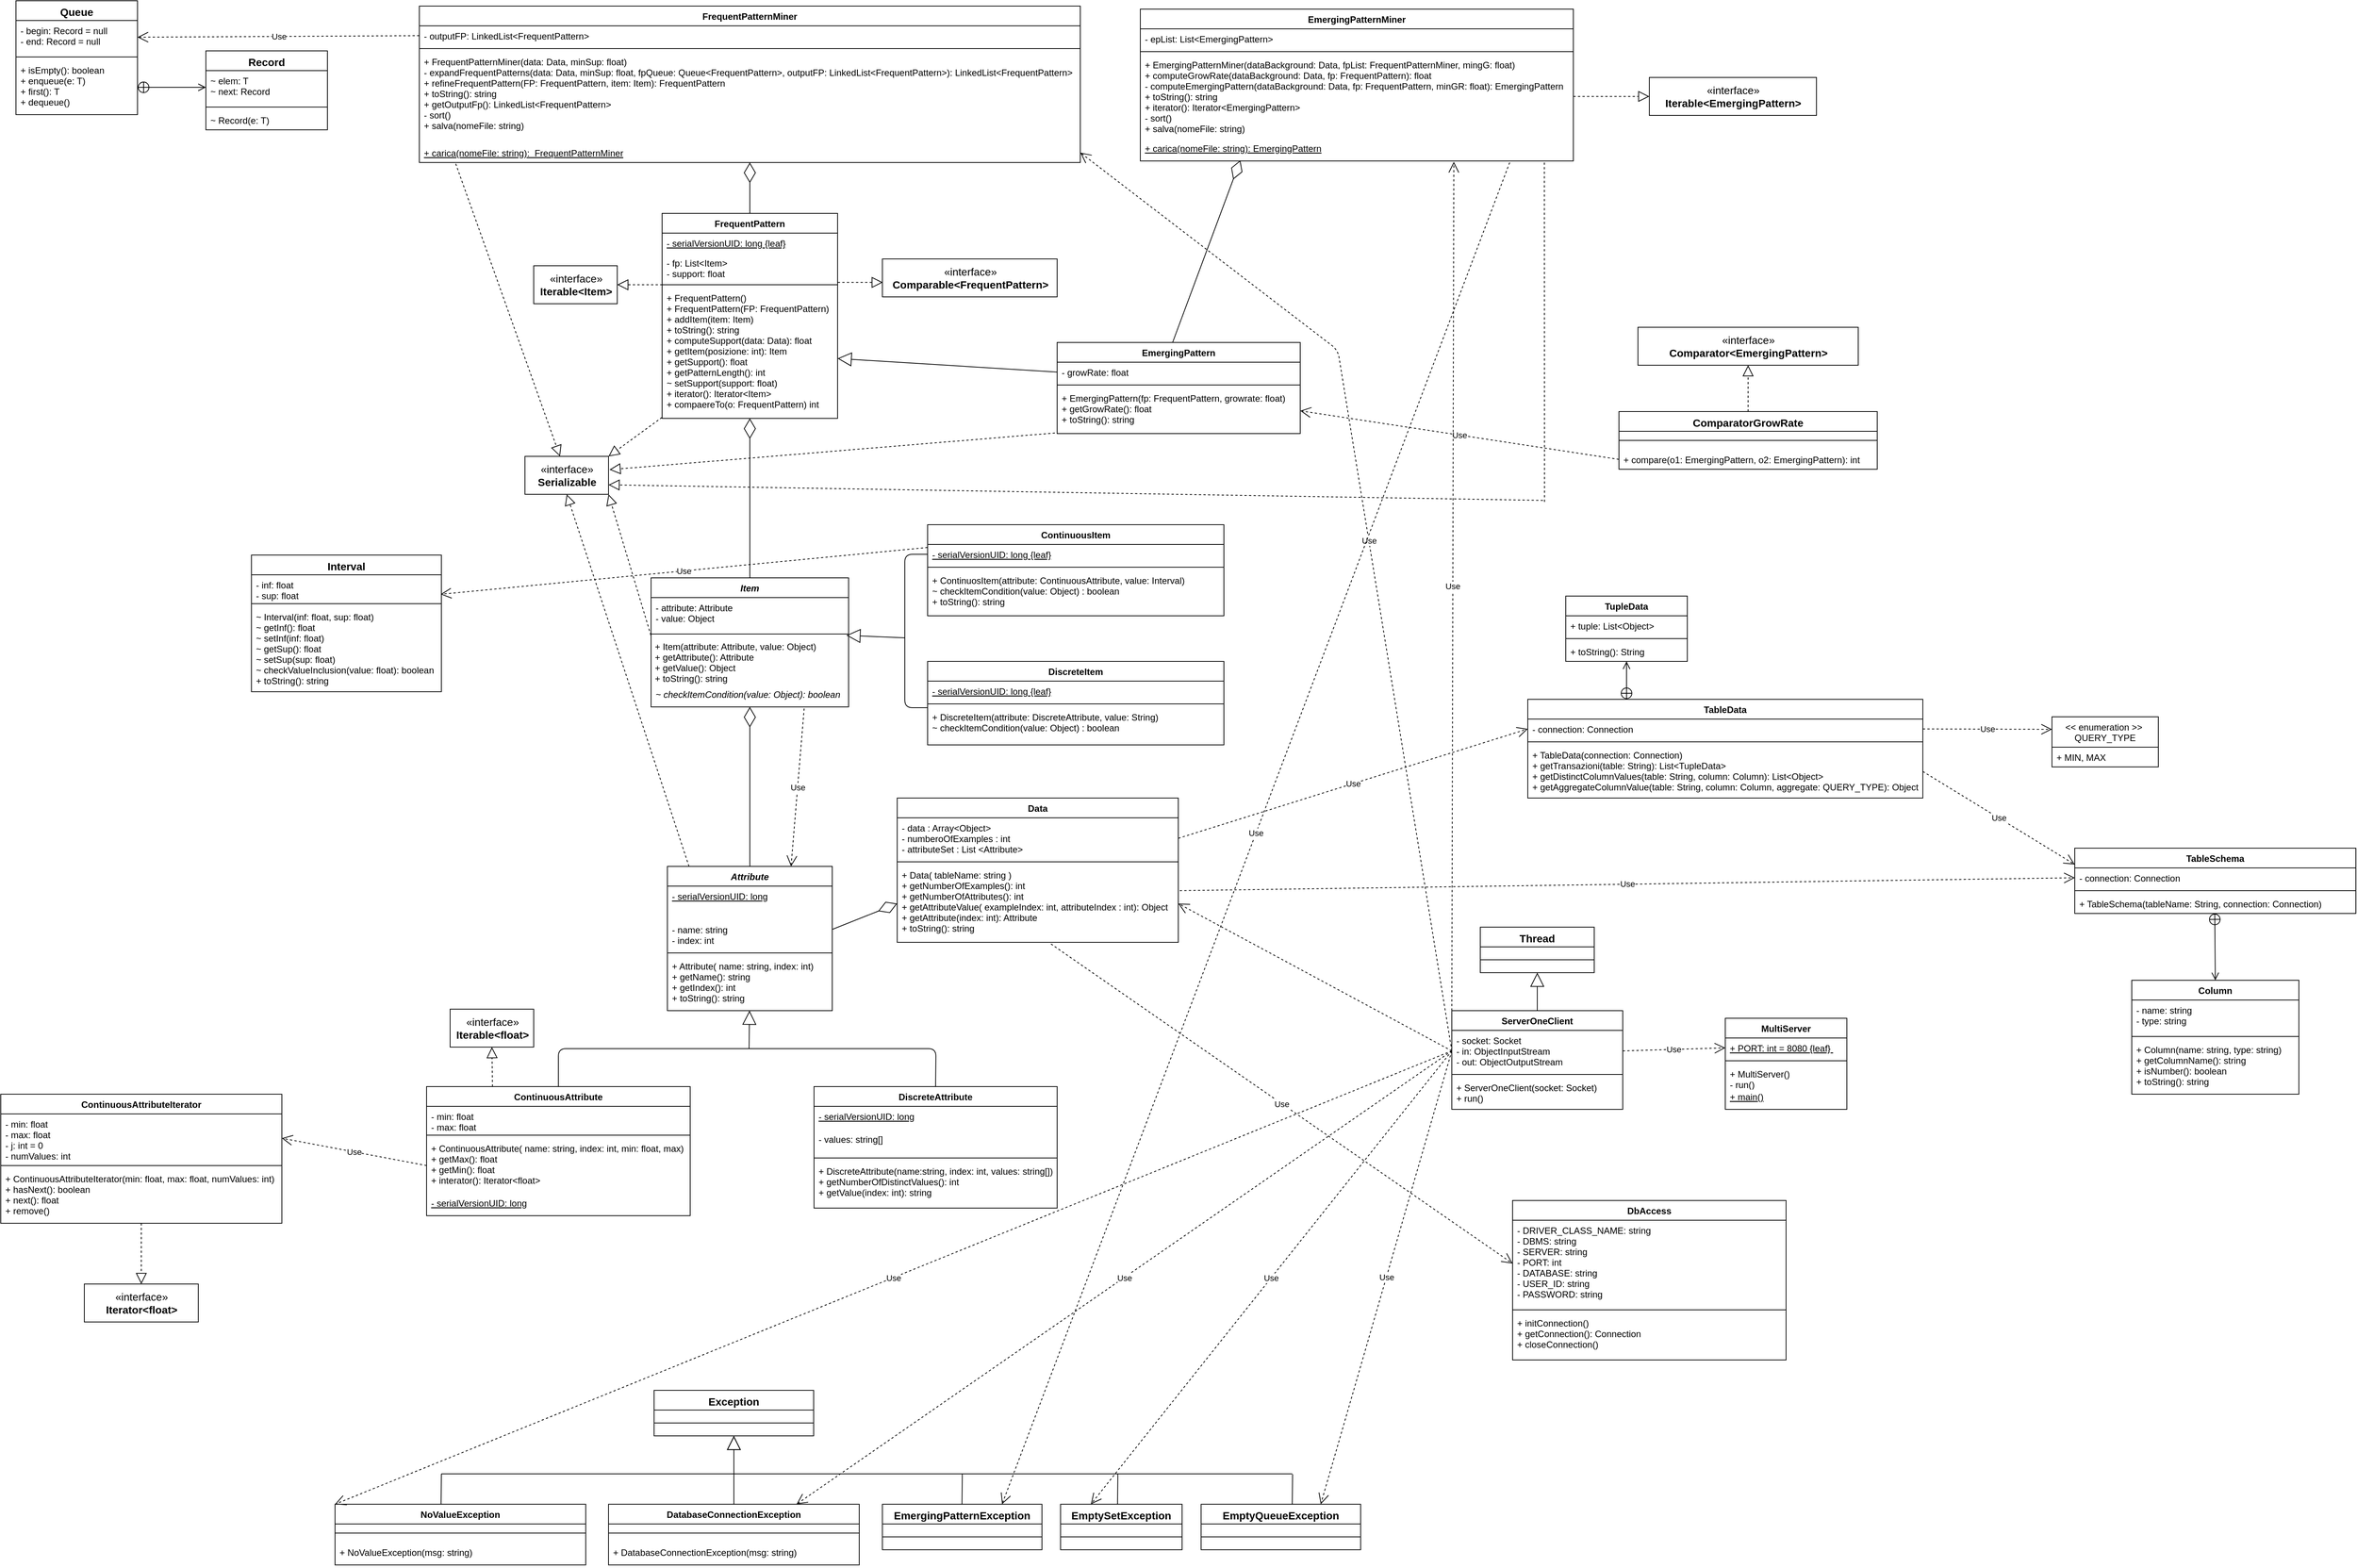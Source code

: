 <mxfile version="14.9.6" type="device"><diagram id="SG25kYIU3jIU6TjBPPLQ" name="Pagina-1"><mxGraphModel dx="1955" dy="936" grid="1" gridSize="10" guides="1" tooltips="1" connect="1" arrows="1" fold="1" page="1" pageScale="1" pageWidth="3300" pageHeight="4681" math="0" shadow="0"><root><mxCell id="0"/><mxCell id="1" parent="0"/><mxCell id="MhxNfU8MgBUfjXZT4GxW-1" value="Data" style="swimlane;fontStyle=1;align=center;verticalAlign=top;childLayout=stackLayout;horizontal=1;startSize=26;horizontalStack=0;resizeParent=1;resizeParentMax=0;resizeLast=0;collapsible=1;marginBottom=0;" parent="1" vertex="1"><mxGeometry x="1200" y="1070" width="370" height="190" as="geometry"/></mxCell><mxCell id="MhxNfU8MgBUfjXZT4GxW-2" value="- data : Array&lt;Object&gt;&#10;- numberoOfExamples : int &#10;- attributeSet : List &lt;Attribute&gt;&#10;" style="text;strokeColor=none;fillColor=none;align=left;verticalAlign=top;spacingLeft=4;spacingRight=4;overflow=hidden;rotatable=0;points=[[0,0.5],[1,0.5]];portConstraint=eastwest;" parent="MhxNfU8MgBUfjXZT4GxW-1" vertex="1"><mxGeometry y="26" width="370" height="54" as="geometry"/></mxCell><mxCell id="MhxNfU8MgBUfjXZT4GxW-3" value="" style="line;strokeWidth=1;fillColor=none;align=left;verticalAlign=middle;spacingTop=-1;spacingLeft=3;spacingRight=3;rotatable=0;labelPosition=right;points=[];portConstraint=eastwest;" parent="MhxNfU8MgBUfjXZT4GxW-1" vertex="1"><mxGeometry y="80" width="370" height="8" as="geometry"/></mxCell><mxCell id="MhxNfU8MgBUfjXZT4GxW-4" value="+ Data( tableName: string )&#10;+ getNumberOfExamples(): int &#10;+ getNumberOfAttributes(): int&#10;+ getAttributeValue( exampleIndex: int, attributeIndex : int): Object&#10;+ getAttribute(index: int): Attribute&#10;+ toString(): string" style="text;strokeColor=none;fillColor=none;align=left;verticalAlign=top;spacingLeft=4;spacingRight=4;overflow=hidden;rotatable=0;points=[[0,0.5],[1,0.5]];portConstraint=eastwest;" parent="MhxNfU8MgBUfjXZT4GxW-1" vertex="1"><mxGeometry y="88" width="370" height="102" as="geometry"/></mxCell><mxCell id="MhxNfU8MgBUfjXZT4GxW-5" value="Attribute" style="swimlane;fontStyle=3;align=center;verticalAlign=top;childLayout=stackLayout;horizontal=1;startSize=26;horizontalStack=0;resizeParent=1;resizeParentMax=0;resizeLast=0;collapsible=1;marginBottom=0;" parent="1" vertex="1"><mxGeometry x="897.5" y="1160" width="217" height="190" as="geometry"/></mxCell><mxCell id="7MD7ImvQgGe182WaRWXm-61" value="- serialVersionUID: long" style="text;strokeColor=none;fillColor=none;align=left;verticalAlign=top;spacingLeft=4;spacingRight=4;overflow=hidden;rotatable=0;points=[[0,0.5],[1,0.5]];portConstraint=eastwest;fontStyle=4" parent="MhxNfU8MgBUfjXZT4GxW-5" vertex="1"><mxGeometry y="26" width="217" height="30" as="geometry"/></mxCell><mxCell id="MhxNfU8MgBUfjXZT4GxW-6" value="&#10;- name: string&#10;- index: int" style="text;strokeColor=none;fillColor=none;align=left;verticalAlign=top;spacingLeft=4;spacingRight=4;overflow=hidden;rotatable=0;points=[[0,0.5],[1,0.5]];portConstraint=eastwest;" parent="MhxNfU8MgBUfjXZT4GxW-5" vertex="1"><mxGeometry y="56" width="217" height="54" as="geometry"/></mxCell><mxCell id="MhxNfU8MgBUfjXZT4GxW-7" value="" style="line;strokeWidth=1;fillColor=none;align=left;verticalAlign=middle;spacingTop=-1;spacingLeft=3;spacingRight=3;rotatable=0;labelPosition=right;points=[];portConstraint=eastwest;" parent="MhxNfU8MgBUfjXZT4GxW-5" vertex="1"><mxGeometry y="110" width="217" height="8" as="geometry"/></mxCell><mxCell id="MhxNfU8MgBUfjXZT4GxW-8" value="+ Attribute( name: string, index: int)&#10;+ getName(): string&#10;+ getIndex(): int &#10;+ toString(): string " style="text;strokeColor=none;fillColor=none;align=left;verticalAlign=top;spacingLeft=4;spacingRight=4;overflow=hidden;rotatable=0;points=[[0,0.5],[1,0.5]];portConstraint=eastwest;" parent="MhxNfU8MgBUfjXZT4GxW-5" vertex="1"><mxGeometry y="118" width="217" height="72" as="geometry"/></mxCell><mxCell id="MhxNfU8MgBUfjXZT4GxW-19" value="ContinuousAttribute" style="swimlane;fontStyle=1;align=center;verticalAlign=top;childLayout=stackLayout;horizontal=1;startSize=26;horizontalStack=0;resizeParent=1;resizeParentMax=0;resizeLast=0;collapsible=1;marginBottom=0;" parent="1" vertex="1"><mxGeometry x="580.5" y="1450" width="347" height="170" as="geometry"/></mxCell><mxCell id="MhxNfU8MgBUfjXZT4GxW-20" value="- min: float&#10;- max: float" style="text;strokeColor=none;fillColor=none;align=left;verticalAlign=top;spacingLeft=4;spacingRight=4;overflow=hidden;rotatable=0;points=[[0,0.5],[1,0.5]];portConstraint=eastwest;fontStyle=0" parent="MhxNfU8MgBUfjXZT4GxW-19" vertex="1"><mxGeometry y="26" width="347" height="34" as="geometry"/></mxCell><mxCell id="MhxNfU8MgBUfjXZT4GxW-21" value="" style="line;strokeWidth=1;fillColor=none;align=left;verticalAlign=middle;spacingTop=-1;spacingLeft=3;spacingRight=3;rotatable=0;labelPosition=right;points=[];portConstraint=eastwest;" parent="MhxNfU8MgBUfjXZT4GxW-19" vertex="1"><mxGeometry y="60" width="347" height="8" as="geometry"/></mxCell><mxCell id="MhxNfU8MgBUfjXZT4GxW-22" value="+ ContinuousAttribute( name: string, index: int, min: float, max)&#10;+ getMax(): float&#10;+ getMin(): float &#10;+ interator(): Iterator&lt;float&gt; " style="text;strokeColor=none;fillColor=none;align=left;verticalAlign=top;spacingLeft=4;spacingRight=4;overflow=hidden;rotatable=0;points=[[0,0.5],[1,0.5]];portConstraint=eastwest;" parent="MhxNfU8MgBUfjXZT4GxW-19" vertex="1"><mxGeometry y="68" width="347" height="72" as="geometry"/></mxCell><mxCell id="7MD7ImvQgGe182WaRWXm-60" value="- serialVersionUID: long" style="text;strokeColor=none;fillColor=none;align=left;verticalAlign=top;spacingLeft=4;spacingRight=4;overflow=hidden;rotatable=0;points=[[0,0.5],[1,0.5]];portConstraint=eastwest;fontStyle=4" parent="MhxNfU8MgBUfjXZT4GxW-19" vertex="1"><mxGeometry y="140" width="347" height="30" as="geometry"/></mxCell><mxCell id="MhxNfU8MgBUfjXZT4GxW-23" value="DiscreteAttribute" style="swimlane;fontStyle=1;align=center;verticalAlign=top;childLayout=stackLayout;horizontal=1;startSize=26;horizontalStack=0;resizeParent=1;resizeParentMax=0;resizeLast=0;collapsible=1;marginBottom=0;" parent="1" vertex="1"><mxGeometry x="1090.5" y="1450" width="320" height="160" as="geometry"/></mxCell><mxCell id="7MD7ImvQgGe182WaRWXm-62" value="- serialVersionUID: long" style="text;strokeColor=none;fillColor=none;align=left;verticalAlign=top;spacingLeft=4;spacingRight=4;overflow=hidden;rotatable=0;points=[[0,0.5],[1,0.5]];portConstraint=eastwest;fontStyle=4" parent="MhxNfU8MgBUfjXZT4GxW-23" vertex="1"><mxGeometry y="26" width="320" height="30" as="geometry"/></mxCell><mxCell id="MhxNfU8MgBUfjXZT4GxW-24" value="- values: string[]" style="text;strokeColor=none;fillColor=none;align=left;verticalAlign=top;spacingLeft=4;spacingRight=4;overflow=hidden;rotatable=0;points=[[0,0.5],[1,0.5]];portConstraint=eastwest;" parent="MhxNfU8MgBUfjXZT4GxW-23" vertex="1"><mxGeometry y="56" width="320" height="34" as="geometry"/></mxCell><mxCell id="MhxNfU8MgBUfjXZT4GxW-25" value="" style="line;strokeWidth=1;fillColor=none;align=left;verticalAlign=middle;spacingTop=-1;spacingLeft=3;spacingRight=3;rotatable=0;labelPosition=right;points=[];portConstraint=eastwest;" parent="MhxNfU8MgBUfjXZT4GxW-23" vertex="1"><mxGeometry y="90" width="320" height="8" as="geometry"/></mxCell><mxCell id="MhxNfU8MgBUfjXZT4GxW-26" value="+ DiscreteAttribute(name:string, index: int, values: string[])&#10;+ getNumberOfDistinctValues(): int &#10;+ getValue(index: int): string " style="text;strokeColor=none;fillColor=none;align=left;verticalAlign=top;spacingLeft=4;spacingRight=4;overflow=hidden;rotatable=0;points=[[0,0.5],[1,0.5]];portConstraint=eastwest;" parent="MhxNfU8MgBUfjXZT4GxW-23" vertex="1"><mxGeometry y="98" width="320" height="62" as="geometry"/></mxCell><mxCell id="MhxNfU8MgBUfjXZT4GxW-36" value="ContinuousAttributeIterator" style="swimlane;fontStyle=1;align=center;verticalAlign=top;childLayout=stackLayout;horizontal=1;startSize=26;horizontalStack=0;resizeParent=1;resizeParentMax=0;resizeLast=0;collapsible=1;marginBottom=0;" parent="1" vertex="1"><mxGeometry x="20" y="1460" width="370" height="170" as="geometry"/></mxCell><mxCell id="MhxNfU8MgBUfjXZT4GxW-37" value="- min: float&#10;- max: float &#10;- j: int = 0&#10;- numValues: int " style="text;strokeColor=none;fillColor=none;align=left;verticalAlign=top;spacingLeft=4;spacingRight=4;overflow=hidden;rotatable=0;points=[[0,0.5],[1,0.5]];portConstraint=eastwest;" parent="MhxNfU8MgBUfjXZT4GxW-36" vertex="1"><mxGeometry y="26" width="370" height="64" as="geometry"/></mxCell><mxCell id="MhxNfU8MgBUfjXZT4GxW-38" value="" style="line;strokeWidth=1;fillColor=none;align=left;verticalAlign=middle;spacingTop=-1;spacingLeft=3;spacingRight=3;rotatable=0;labelPosition=right;points=[];portConstraint=eastwest;" parent="MhxNfU8MgBUfjXZT4GxW-36" vertex="1"><mxGeometry y="90" width="370" height="8" as="geometry"/></mxCell><mxCell id="MhxNfU8MgBUfjXZT4GxW-39" value="+ ContinuousAttributeIterator(min: float, max: float, numValues: int)&#10;+ hasNext(): boolean&#10;+ next(): float&#10;+ remove() " style="text;strokeColor=none;fillColor=none;align=left;verticalAlign=top;spacingLeft=4;spacingRight=4;overflow=hidden;rotatable=0;points=[[0,0.5],[1,0.5]];portConstraint=eastwest;" parent="MhxNfU8MgBUfjXZT4GxW-36" vertex="1"><mxGeometry y="98" width="370" height="72" as="geometry"/></mxCell><mxCell id="7MD7ImvQgGe182WaRWXm-1" value="DatabaseConnectionException" style="swimlane;fontStyle=1;align=center;verticalAlign=top;childLayout=stackLayout;horizontal=1;startSize=26;horizontalStack=0;resizeParent=1;resizeParentMax=0;resizeLast=0;collapsible=1;marginBottom=0;" parent="1" vertex="1"><mxGeometry x="820" y="2000" width="330" height="80" as="geometry"/></mxCell><mxCell id="7MD7ImvQgGe182WaRWXm-3" value="" style="line;strokeWidth=1;fillColor=none;align=left;verticalAlign=middle;spacingTop=-1;spacingLeft=3;spacingRight=3;rotatable=0;labelPosition=right;points=[];portConstraint=eastwest;" parent="7MD7ImvQgGe182WaRWXm-1" vertex="1"><mxGeometry y="26" width="330" height="24" as="geometry"/></mxCell><mxCell id="7MD7ImvQgGe182WaRWXm-4" value="+ DatabaseConnectionException(msg: string)" style="text;strokeColor=none;fillColor=none;align=left;verticalAlign=top;spacingLeft=4;spacingRight=4;overflow=hidden;rotatable=0;points=[[0,0.5],[1,0.5]];portConstraint=eastwest;" parent="7MD7ImvQgGe182WaRWXm-1" vertex="1"><mxGeometry y="50" width="330" height="30" as="geometry"/></mxCell><mxCell id="7MD7ImvQgGe182WaRWXm-5" value="DbAccess" style="swimlane;fontStyle=1;align=center;verticalAlign=top;childLayout=stackLayout;horizontal=1;startSize=26;horizontalStack=0;resizeParent=1;resizeParentMax=0;resizeLast=0;collapsible=1;marginBottom=0;" parent="1" vertex="1"><mxGeometry x="2010" y="1600" width="360" height="210" as="geometry"/></mxCell><mxCell id="7MD7ImvQgGe182WaRWXm-6" value="- DRIVER_CLASS_NAME: string&#10;- DBMS: string&#10;- SERVER: string&#10;- PORT: int &#10;- DATABASE: string&#10;- USER_ID: string&#10;- PASSWORD: string&#10;" style="text;strokeColor=none;fillColor=none;align=left;verticalAlign=top;spacingLeft=4;spacingRight=4;overflow=hidden;rotatable=0;points=[[0,0.5],[1,0.5]];portConstraint=eastwest;" parent="7MD7ImvQgGe182WaRWXm-5" vertex="1"><mxGeometry y="26" width="360" height="114" as="geometry"/></mxCell><mxCell id="7MD7ImvQgGe182WaRWXm-7" value="" style="line;strokeWidth=1;fillColor=none;align=left;verticalAlign=middle;spacingTop=-1;spacingLeft=3;spacingRight=3;rotatable=0;labelPosition=right;points=[];portConstraint=eastwest;" parent="7MD7ImvQgGe182WaRWXm-5" vertex="1"><mxGeometry y="140" width="360" height="8" as="geometry"/></mxCell><mxCell id="7MD7ImvQgGe182WaRWXm-8" value="+ initConnection()&#10;+ getConnection(): Connection&#10;+ closeConnection()&#10;" style="text;strokeColor=none;fillColor=none;align=left;verticalAlign=top;spacingLeft=4;spacingRight=4;overflow=hidden;rotatable=0;points=[[0,0.5],[1,0.5]];portConstraint=eastwest;" parent="7MD7ImvQgGe182WaRWXm-5" vertex="1"><mxGeometry y="148" width="360" height="62" as="geometry"/></mxCell><mxCell id="7MD7ImvQgGe182WaRWXm-9" value="NoValueException" style="swimlane;fontStyle=1;align=center;verticalAlign=top;childLayout=stackLayout;horizontal=1;startSize=26;horizontalStack=0;resizeParent=1;resizeParentMax=0;resizeLast=0;collapsible=1;marginBottom=0;" parent="1" vertex="1"><mxGeometry x="460" y="2000" width="330" height="80" as="geometry"/></mxCell><mxCell id="7MD7ImvQgGe182WaRWXm-10" value="" style="line;strokeWidth=1;fillColor=none;align=left;verticalAlign=middle;spacingTop=-1;spacingLeft=3;spacingRight=3;rotatable=0;labelPosition=right;points=[];portConstraint=eastwest;" parent="7MD7ImvQgGe182WaRWXm-9" vertex="1"><mxGeometry y="26" width="330" height="24" as="geometry"/></mxCell><mxCell id="7MD7ImvQgGe182WaRWXm-11" value="+ NoValueException(msg: string)" style="text;strokeColor=none;fillColor=none;align=left;verticalAlign=top;spacingLeft=4;spacingRight=4;overflow=hidden;rotatable=0;points=[[0,0.5],[1,0.5]];portConstraint=eastwest;fontStyle=0" parent="7MD7ImvQgGe182WaRWXm-9" vertex="1"><mxGeometry y="50" width="330" height="30" as="geometry"/></mxCell><mxCell id="7MD7ImvQgGe182WaRWXm-25" value="&lt;&lt; enumeration &gt;&gt; &#10;QUERY_TYPE" style="swimlane;fontStyle=0;childLayout=stackLayout;horizontal=1;startSize=40;fillColor=none;horizontalStack=0;resizeParent=1;resizeParentMax=0;resizeLast=0;collapsible=1;marginBottom=0;" parent="1" vertex="1"><mxGeometry x="2720" y="963" width="140" height="66" as="geometry"/></mxCell><mxCell id="7MD7ImvQgGe182WaRWXm-28" value="+ MIN, MAX" style="text;strokeColor=none;fillColor=none;align=left;verticalAlign=top;spacingLeft=4;spacingRight=4;overflow=hidden;rotatable=0;points=[[0,0.5],[1,0.5]];portConstraint=eastwest;" parent="7MD7ImvQgGe182WaRWXm-25" vertex="1"><mxGeometry y="40" width="140" height="26" as="geometry"/></mxCell><mxCell id="7MD7ImvQgGe182WaRWXm-29" value="TableData" style="swimlane;fontStyle=1;align=center;verticalAlign=top;childLayout=stackLayout;horizontal=1;startSize=26;horizontalStack=0;resizeParent=1;resizeParentMax=0;resizeLast=0;collapsible=1;marginBottom=0;" parent="1" vertex="1"><mxGeometry x="2030" y="940" width="520" height="130" as="geometry"/></mxCell><mxCell id="7MD7ImvQgGe182WaRWXm-30" value="- connection: Connection" style="text;strokeColor=none;fillColor=none;align=left;verticalAlign=top;spacingLeft=4;spacingRight=4;overflow=hidden;rotatable=0;points=[[0,0.5],[1,0.5]];portConstraint=eastwest;" parent="7MD7ImvQgGe182WaRWXm-29" vertex="1"><mxGeometry y="26" width="520" height="26" as="geometry"/></mxCell><mxCell id="7MD7ImvQgGe182WaRWXm-31" value="" style="line;strokeWidth=1;fillColor=none;align=left;verticalAlign=middle;spacingTop=-1;spacingLeft=3;spacingRight=3;rotatable=0;labelPosition=right;points=[];portConstraint=eastwest;" parent="7MD7ImvQgGe182WaRWXm-29" vertex="1"><mxGeometry y="52" width="520" height="8" as="geometry"/></mxCell><mxCell id="7MD7ImvQgGe182WaRWXm-32" value="+ TableData(connection: Connection)&#10;+ getTransazioni(table: String): List&lt;TupleData&gt;&#10;+ getDistinctColumnValues(table: String, column: Column): List&lt;Object&gt;&#10;+ getAggregateColumnValue(table: String, column: Column, aggregate: QUERY_TYPE): Object" style="text;strokeColor=none;fillColor=none;align=left;verticalAlign=top;spacingLeft=4;spacingRight=4;overflow=hidden;rotatable=0;points=[[0,0.5],[1,0.5]];portConstraint=eastwest;" parent="7MD7ImvQgGe182WaRWXm-29" vertex="1"><mxGeometry y="60" width="520" height="70" as="geometry"/></mxCell><mxCell id="7MD7ImvQgGe182WaRWXm-34" value="TupleData" style="swimlane;fontStyle=1;align=center;verticalAlign=top;childLayout=stackLayout;horizontal=1;startSize=26;horizontalStack=0;resizeParent=1;resizeParentMax=0;resizeLast=0;collapsible=1;marginBottom=0;" parent="1" vertex="1"><mxGeometry x="2080" y="804" width="160" height="86" as="geometry"/></mxCell><mxCell id="7MD7ImvQgGe182WaRWXm-35" value="+ tuple: List&lt;Object&gt;" style="text;strokeColor=none;fillColor=none;align=left;verticalAlign=top;spacingLeft=4;spacingRight=4;overflow=hidden;rotatable=0;points=[[0,0.5],[1,0.5]];portConstraint=eastwest;" parent="7MD7ImvQgGe182WaRWXm-34" vertex="1"><mxGeometry y="26" width="160" height="26" as="geometry"/></mxCell><mxCell id="7MD7ImvQgGe182WaRWXm-36" value="" style="line;strokeWidth=1;fillColor=none;align=left;verticalAlign=middle;spacingTop=-1;spacingLeft=3;spacingRight=3;rotatable=0;labelPosition=right;points=[];portConstraint=eastwest;" parent="7MD7ImvQgGe182WaRWXm-34" vertex="1"><mxGeometry y="52" width="160" height="8" as="geometry"/></mxCell><mxCell id="7MD7ImvQgGe182WaRWXm-37" value="+ toString(): String" style="text;strokeColor=none;fillColor=none;align=left;verticalAlign=top;spacingLeft=4;spacingRight=4;overflow=hidden;rotatable=0;points=[[0,0.5],[1,0.5]];portConstraint=eastwest;" parent="7MD7ImvQgGe182WaRWXm-34" vertex="1"><mxGeometry y="60" width="160" height="26" as="geometry"/></mxCell><mxCell id="7MD7ImvQgGe182WaRWXm-39" value="TableSchema" style="swimlane;fontStyle=1;align=center;verticalAlign=top;childLayout=stackLayout;horizontal=1;startSize=26;horizontalStack=0;resizeParent=1;resizeParentMax=0;resizeLast=0;collapsible=1;marginBottom=0;" parent="1" vertex="1"><mxGeometry x="2750" y="1136" width="370" height="86" as="geometry"/></mxCell><mxCell id="7MD7ImvQgGe182WaRWXm-40" value="- connection: Connection" style="text;strokeColor=none;fillColor=none;align=left;verticalAlign=top;spacingLeft=4;spacingRight=4;overflow=hidden;rotatable=0;points=[[0,0.5],[1,0.5]];portConstraint=eastwest;" parent="7MD7ImvQgGe182WaRWXm-39" vertex="1"><mxGeometry y="26" width="370" height="26" as="geometry"/></mxCell><mxCell id="7MD7ImvQgGe182WaRWXm-41" value="" style="line;strokeWidth=1;fillColor=none;align=left;verticalAlign=middle;spacingTop=-1;spacingLeft=3;spacingRight=3;rotatable=0;labelPosition=right;points=[];portConstraint=eastwest;" parent="7MD7ImvQgGe182WaRWXm-39" vertex="1"><mxGeometry y="52" width="370" height="8" as="geometry"/></mxCell><mxCell id="7MD7ImvQgGe182WaRWXm-42" value="+ TableSchema(tableName: String, connection: Connection)" style="text;strokeColor=none;fillColor=none;align=left;verticalAlign=top;spacingLeft=4;spacingRight=4;overflow=hidden;rotatable=0;points=[[0,0.5],[1,0.5]];portConstraint=eastwest;" parent="7MD7ImvQgGe182WaRWXm-39" vertex="1"><mxGeometry y="60" width="370" height="26" as="geometry"/></mxCell><mxCell id="7MD7ImvQgGe182WaRWXm-43" value="Column" style="swimlane;fontStyle=1;align=center;verticalAlign=top;childLayout=stackLayout;horizontal=1;startSize=26;horizontalStack=0;resizeParent=1;resizeParentMax=0;resizeLast=0;collapsible=1;marginBottom=0;" parent="1" vertex="1"><mxGeometry x="2825" y="1310" width="220" height="150" as="geometry"/></mxCell><mxCell id="7MD7ImvQgGe182WaRWXm-44" value="- name: string&#10;- type: string" style="text;strokeColor=none;fillColor=none;align=left;verticalAlign=top;spacingLeft=4;spacingRight=4;overflow=hidden;rotatable=0;points=[[0,0.5],[1,0.5]];portConstraint=eastwest;" parent="7MD7ImvQgGe182WaRWXm-43" vertex="1"><mxGeometry y="26" width="220" height="44" as="geometry"/></mxCell><mxCell id="7MD7ImvQgGe182WaRWXm-45" value="" style="line;strokeWidth=1;fillColor=none;align=left;verticalAlign=middle;spacingTop=-1;spacingLeft=3;spacingRight=3;rotatable=0;labelPosition=right;points=[];portConstraint=eastwest;" parent="7MD7ImvQgGe182WaRWXm-43" vertex="1"><mxGeometry y="70" width="220" height="8" as="geometry"/></mxCell><mxCell id="7MD7ImvQgGe182WaRWXm-46" value="+ Column(name: string, type: string)&#10;+ getColumnName(): string &#10;+ isNumber(): boolean&#10;+ toString(): string" style="text;strokeColor=none;fillColor=none;align=left;verticalAlign=top;spacingLeft=4;spacingRight=4;overflow=hidden;rotatable=0;points=[[0,0.5],[1,0.5]];portConstraint=eastwest;" parent="7MD7ImvQgGe182WaRWXm-43" vertex="1"><mxGeometry y="78" width="220" height="72" as="geometry"/></mxCell><mxCell id="_-2XXD2jrJxcv6CE0WF3-11" value="Item" style="swimlane;fontStyle=3;align=center;verticalAlign=top;childLayout=stackLayout;horizontal=1;startSize=26;horizontalStack=0;resizeParent=1;resizeParentMax=0;resizeLast=0;collapsible=1;marginBottom=0;" parent="1" vertex="1"><mxGeometry x="876" y="780" width="260" height="170" as="geometry"/></mxCell><mxCell id="_-2XXD2jrJxcv6CE0WF3-12" value="- attribute: Attribute&#10;- value: Object" style="text;strokeColor=none;fillColor=none;align=left;verticalAlign=top;spacingLeft=4;spacingRight=4;overflow=hidden;rotatable=0;points=[[0,0.5],[1,0.5]];portConstraint=eastwest;" parent="_-2XXD2jrJxcv6CE0WF3-11" vertex="1"><mxGeometry y="26" width="260" height="44" as="geometry"/></mxCell><mxCell id="_-2XXD2jrJxcv6CE0WF3-13" value="" style="line;strokeWidth=1;fillColor=none;align=left;verticalAlign=middle;spacingTop=-1;spacingLeft=3;spacingRight=3;rotatable=0;labelPosition=right;points=[];portConstraint=eastwest;" parent="_-2XXD2jrJxcv6CE0WF3-11" vertex="1"><mxGeometry y="70" width="260" height="8" as="geometry"/></mxCell><mxCell id="_-2XXD2jrJxcv6CE0WF3-14" value="+ Item(attribute: Attribute, value: Object)&#10;+ getAttribute(): Attribute&#10;+ getValue(): Object&#10;+ toString(): string&#10;" style="text;strokeColor=none;fillColor=none;align=left;verticalAlign=top;spacingLeft=4;spacingRight=4;overflow=hidden;rotatable=0;points=[[0,0.5],[1,0.5]];portConstraint=eastwest;spacing=1;" parent="_-2XXD2jrJxcv6CE0WF3-11" vertex="1"><mxGeometry y="78" width="260" height="62" as="geometry"/></mxCell><mxCell id="_-2XXD2jrJxcv6CE0WF3-15" value="~ checkItemCondition(value: Object): boolean" style="text;strokeColor=none;fillColor=none;align=left;verticalAlign=top;spacingLeft=4;spacingRight=4;overflow=hidden;rotatable=0;points=[[0,0.5],[1,0.5]];portConstraint=eastwest;fontStyle=2" parent="_-2XXD2jrJxcv6CE0WF3-11" vertex="1"><mxGeometry y="140" width="260" height="30" as="geometry"/></mxCell><mxCell id="_-2XXD2jrJxcv6CE0WF3-22" value="" style="endArrow=diamondThin;endFill=0;endSize=24;html=1;exitX=0.5;exitY=0;exitDx=0;exitDy=0;" parent="1" source="MhxNfU8MgBUfjXZT4GxW-5" target="_-2XXD2jrJxcv6CE0WF3-15" edge="1"><mxGeometry width="160" relative="1" as="geometry"><mxPoint x="260" y="2340" as="sourcePoint"/><mxPoint x="553" y="2190" as="targetPoint"/></mxGeometry></mxCell><mxCell id="_-2XXD2jrJxcv6CE0WF3-28" value="ContinuousItem" style="swimlane;fontStyle=1;align=center;verticalAlign=top;childLayout=stackLayout;horizontal=1;startSize=26;horizontalStack=0;resizeParent=1;resizeParentMax=0;resizeLast=0;collapsible=1;marginBottom=0;" parent="1" vertex="1"><mxGeometry x="1240" y="710" width="390" height="120" as="geometry"/></mxCell><mxCell id="_-2XXD2jrJxcv6CE0WF3-29" value="- serialVersionUID: long {leaf}" style="text;strokeColor=none;fillColor=none;align=left;verticalAlign=top;spacingLeft=4;spacingRight=4;overflow=hidden;rotatable=0;points=[[0,0.5],[1,0.5]];portConstraint=eastwest;fontStyle=4" parent="_-2XXD2jrJxcv6CE0WF3-28" vertex="1"><mxGeometry y="26" width="390" height="26" as="geometry"/></mxCell><mxCell id="_-2XXD2jrJxcv6CE0WF3-30" value="" style="line;strokeWidth=1;fillColor=none;align=left;verticalAlign=middle;spacingTop=-1;spacingLeft=3;spacingRight=3;rotatable=0;labelPosition=right;points=[];portConstraint=eastwest;" parent="_-2XXD2jrJxcv6CE0WF3-28" vertex="1"><mxGeometry y="52" width="390" height="8" as="geometry"/></mxCell><mxCell id="_-2XXD2jrJxcv6CE0WF3-31" value="+ ContinuosItem(attribute: ContinuousAttribute, value: Interval)&#10;~ checkItemCondition(value: Object) : boolean&#10;+ toString(): string " style="text;strokeColor=none;fillColor=none;align=left;verticalAlign=top;spacingLeft=4;spacingRight=4;overflow=hidden;rotatable=0;points=[[0,0.5],[1,0.5]];portConstraint=eastwest;" parent="_-2XXD2jrJxcv6CE0WF3-28" vertex="1"><mxGeometry y="60" width="390" height="60" as="geometry"/></mxCell><mxCell id="_-2XXD2jrJxcv6CE0WF3-32" value="DiscreteItem" style="swimlane;fontStyle=1;align=center;verticalAlign=top;childLayout=stackLayout;horizontal=1;startSize=26;horizontalStack=0;resizeParent=1;resizeParentMax=0;resizeLast=0;collapsible=1;marginBottom=0;" parent="1" vertex="1"><mxGeometry x="1240" y="890" width="390" height="110" as="geometry"/></mxCell><mxCell id="_-2XXD2jrJxcv6CE0WF3-33" value="- serialVersionUID: long {leaf}" style="text;strokeColor=none;fillColor=none;align=left;verticalAlign=top;spacingLeft=4;spacingRight=4;overflow=hidden;rotatable=0;points=[[0,0.5],[1,0.5]];portConstraint=eastwest;fontStyle=4" parent="_-2XXD2jrJxcv6CE0WF3-32" vertex="1"><mxGeometry y="26" width="390" height="26" as="geometry"/></mxCell><mxCell id="_-2XXD2jrJxcv6CE0WF3-34" value="" style="line;strokeWidth=1;fillColor=none;align=left;verticalAlign=middle;spacingTop=-1;spacingLeft=3;spacingRight=3;rotatable=0;labelPosition=right;points=[];portConstraint=eastwest;" parent="_-2XXD2jrJxcv6CE0WF3-32" vertex="1"><mxGeometry y="52" width="390" height="8" as="geometry"/></mxCell><mxCell id="_-2XXD2jrJxcv6CE0WF3-35" value="+ DiscreteItem(attribute: DiscreteAttribute, value: String)&#10;~ checkItemCondition(value: Object) : boolean" style="text;strokeColor=none;fillColor=none;align=left;verticalAlign=top;spacingLeft=4;spacingRight=4;overflow=hidden;rotatable=0;points=[[0,0.5],[1,0.5]];portConstraint=eastwest;" parent="_-2XXD2jrJxcv6CE0WF3-32" vertex="1"><mxGeometry y="60" width="390" height="50" as="geometry"/></mxCell><mxCell id="_-2XXD2jrJxcv6CE0WF3-37" value="FrequentPattern" style="swimlane;fontStyle=1;align=center;verticalAlign=top;childLayout=stackLayout;horizontal=1;startSize=26;horizontalStack=0;resizeParent=1;resizeParentMax=0;resizeLast=0;collapsible=1;marginBottom=0;" parent="1" vertex="1"><mxGeometry x="890.5" y="300" width="231" height="270" as="geometry"/></mxCell><mxCell id="_-2XXD2jrJxcv6CE0WF3-41" value="- serialVersionUID: long {leaf}" style="text;strokeColor=none;fillColor=none;align=left;verticalAlign=top;spacingLeft=4;spacingRight=4;overflow=hidden;rotatable=0;points=[[0,0.5],[1,0.5]];portConstraint=eastwest;fontStyle=4" parent="_-2XXD2jrJxcv6CE0WF3-37" vertex="1"><mxGeometry y="26" width="231" height="26" as="geometry"/></mxCell><mxCell id="_-2XXD2jrJxcv6CE0WF3-38" value="- fp: List&lt;Item&gt;&#10;- support: float" style="text;strokeColor=none;fillColor=none;align=left;verticalAlign=top;spacingLeft=4;spacingRight=4;overflow=hidden;rotatable=0;points=[[0,0.5],[1,0.5]];portConstraint=eastwest;" parent="_-2XXD2jrJxcv6CE0WF3-37" vertex="1"><mxGeometry y="52" width="231" height="38" as="geometry"/></mxCell><mxCell id="_-2XXD2jrJxcv6CE0WF3-39" value="" style="line;strokeWidth=1;fillColor=none;align=left;verticalAlign=middle;spacingTop=-1;spacingLeft=3;spacingRight=3;rotatable=0;labelPosition=right;points=[];portConstraint=eastwest;" parent="_-2XXD2jrJxcv6CE0WF3-37" vertex="1"><mxGeometry y="90" width="231" height="8" as="geometry"/></mxCell><mxCell id="_-2XXD2jrJxcv6CE0WF3-40" value="+ FrequentPattern() &#10;+ FrequentPattern(FP: FrequentPattern)&#10;+ addItem(item: Item)&#10;+ toString(): string&#10;+ computeSupport(data: Data): float&#10;+ getItem(posizione: int): Item&#10;+ getSupport(): float&#10;+ getPatternLength(): int&#10;~ setSupport(support: float)&#10;+ iterator(): Iterator&lt;Item&gt;&#10;+ compaereTo(o: FrequentPattern) int" style="text;strokeColor=none;fillColor=none;align=left;verticalAlign=top;spacingLeft=4;spacingRight=4;overflow=hidden;rotatable=0;points=[[0,0.5],[1,0.5]];portConstraint=eastwest;" parent="_-2XXD2jrJxcv6CE0WF3-37" vertex="1"><mxGeometry y="98" width="231" height="172" as="geometry"/></mxCell><mxCell id="_-2XXD2jrJxcv6CE0WF3-46" value="" style="endArrow=diamondThin;endFill=0;endSize=24;html=1;exitX=0.5;exitY=0;exitDx=0;exitDy=0;" parent="1" source="_-2XXD2jrJxcv6CE0WF3-11" target="_-2XXD2jrJxcv6CE0WF3-40" edge="1"><mxGeometry width="160" relative="1" as="geometry"><mxPoint x="490" y="1987" as="sourcePoint"/><mxPoint x="630.0" y="1870" as="targetPoint"/></mxGeometry></mxCell><mxCell id="_-2XXD2jrJxcv6CE0WF3-47" value="EmergingPattern" style="swimlane;fontStyle=1;align=center;verticalAlign=top;childLayout=stackLayout;horizontal=1;startSize=26;horizontalStack=0;resizeParent=1;resizeParentMax=0;resizeLast=0;collapsible=1;marginBottom=0;" parent="1" vertex="1"><mxGeometry x="1410.5" y="470" width="320" height="120" as="geometry"/></mxCell><mxCell id="_-2XXD2jrJxcv6CE0WF3-48" value="- growRate: float" style="text;strokeColor=none;fillColor=none;align=left;verticalAlign=top;spacingLeft=4;spacingRight=4;overflow=hidden;rotatable=0;points=[[0,0.5],[1,0.5]];portConstraint=eastwest;" parent="_-2XXD2jrJxcv6CE0WF3-47" vertex="1"><mxGeometry y="26" width="320" height="26" as="geometry"/></mxCell><mxCell id="_-2XXD2jrJxcv6CE0WF3-49" value="" style="line;strokeWidth=1;fillColor=none;align=left;verticalAlign=middle;spacingTop=-1;spacingLeft=3;spacingRight=3;rotatable=0;labelPosition=right;points=[];portConstraint=eastwest;" parent="_-2XXD2jrJxcv6CE0WF3-47" vertex="1"><mxGeometry y="52" width="320" height="8" as="geometry"/></mxCell><mxCell id="_-2XXD2jrJxcv6CE0WF3-50" value="+ EmergingPattern(fp: FrequentPattern, growrate: float)&#10;+ getGrowRate(): float&#10;+ toString(): string" style="text;strokeColor=none;fillColor=none;align=left;verticalAlign=top;spacingLeft=4;spacingRight=4;overflow=hidden;rotatable=0;points=[[0,0.5],[1,0.5]];portConstraint=eastwest;" parent="_-2XXD2jrJxcv6CE0WF3-47" vertex="1"><mxGeometry y="60" width="320" height="60" as="geometry"/></mxCell><mxCell id="t-KMFKgQYjpetsMd6e-m-9" value="EmergingPatternMiner" style="swimlane;fontStyle=1;align=center;verticalAlign=top;childLayout=stackLayout;horizontal=1;startSize=26;horizontalStack=0;resizeParent=1;resizeParentMax=0;resizeLast=0;collapsible=1;marginBottom=0;" parent="1" vertex="1"><mxGeometry x="1520" y="31" width="570" height="200" as="geometry"/></mxCell><mxCell id="t-KMFKgQYjpetsMd6e-m-10" value="- epList: List&lt;EmergingPattern&gt;" style="text;strokeColor=none;fillColor=none;align=left;verticalAlign=top;spacingLeft=4;spacingRight=4;overflow=hidden;rotatable=0;points=[[0,0.5],[1,0.5]];portConstraint=eastwest;" parent="t-KMFKgQYjpetsMd6e-m-9" vertex="1"><mxGeometry y="26" width="570" height="26" as="geometry"/></mxCell><mxCell id="t-KMFKgQYjpetsMd6e-m-11" value="" style="line;strokeWidth=1;fillColor=none;align=left;verticalAlign=middle;spacingTop=-1;spacingLeft=3;spacingRight=3;rotatable=0;labelPosition=right;points=[];portConstraint=eastwest;" parent="t-KMFKgQYjpetsMd6e-m-9" vertex="1"><mxGeometry y="52" width="570" height="8" as="geometry"/></mxCell><mxCell id="t-KMFKgQYjpetsMd6e-m-12" value="+ EmergingPatternMiner(dataBackground: Data, fpList: FrequentPatternMiner, mingG: float)&#10;+ computeGrowRate(dataBackground: Data, fp: FrequentPattern): float&#10;- computeEmergingPattern(dataBackground: Data, fp: FrequentPattern, minGR: float): EmergingPattern&#10;+ toString(): string&#10;+ iterator(): Iterator&lt;EmergingPattern&gt;&#10;- sort()&#10;+ salva(nomeFile: string)" style="text;strokeColor=none;fillColor=none;align=left;verticalAlign=top;spacingLeft=4;spacingRight=4;overflow=hidden;rotatable=0;points=[[0,0.5],[1,0.5]];portConstraint=eastwest;" parent="t-KMFKgQYjpetsMd6e-m-9" vertex="1"><mxGeometry y="60" width="570" height="110" as="geometry"/></mxCell><mxCell id="t-KMFKgQYjpetsMd6e-m-16" value="+ carica(nomeFile: string): EmergingPattern" style="text;strokeColor=none;fillColor=none;align=left;verticalAlign=top;spacingLeft=4;spacingRight=4;overflow=hidden;rotatable=0;points=[[0,0.5],[1,0.5]];portConstraint=eastwest;fontStyle=4" parent="t-KMFKgQYjpetsMd6e-m-9" vertex="1"><mxGeometry y="170" width="570" height="30" as="geometry"/></mxCell><mxCell id="t-KMFKgQYjpetsMd6e-m-17" value="FrequentPatternMiner" style="swimlane;fontStyle=1;align=center;verticalAlign=top;childLayout=stackLayout;horizontal=1;startSize=26;horizontalStack=0;resizeParent=1;resizeParentMax=0;resizeLast=0;collapsible=1;marginBottom=0;" parent="1" vertex="1"><mxGeometry x="571" y="27" width="870" height="206" as="geometry"/></mxCell><mxCell id="t-KMFKgQYjpetsMd6e-m-18" value="- outputFP: LinkedList&lt;FrequentPattern&gt;" style="text;strokeColor=none;fillColor=none;align=left;verticalAlign=top;spacingLeft=4;spacingRight=4;overflow=hidden;rotatable=0;points=[[0,0.5],[1,0.5]];portConstraint=eastwest;" parent="t-KMFKgQYjpetsMd6e-m-17" vertex="1"><mxGeometry y="26" width="870" height="26" as="geometry"/></mxCell><mxCell id="t-KMFKgQYjpetsMd6e-m-19" value="" style="line;strokeWidth=1;fillColor=none;align=left;verticalAlign=middle;spacingTop=-1;spacingLeft=3;spacingRight=3;rotatable=0;labelPosition=right;points=[];portConstraint=eastwest;" parent="t-KMFKgQYjpetsMd6e-m-17" vertex="1"><mxGeometry y="52" width="870" height="8" as="geometry"/></mxCell><mxCell id="t-KMFKgQYjpetsMd6e-m-20" value="+ FrequentPatternMiner(data: Data, minSup: float)&#10;- expandFrequentPatterns(data: Data, minSup: float, fpQueue: Queue&lt;FrequentPattern&gt;, outputFP: LinkedList&lt;FrequentPattern&gt;): LinkedList&lt;FrequentPattern&gt;&#10;+ refineFrequentPattern(FP: FrequentPattern, item: Item): FrequentPattern&#10;+ toString(): string&#10;+ getOutputFp(): LinkedList&lt;FrequentPattern&gt;&#10;- sort()&#10;+ salva(nomeFile: string)&#10;&#10;" style="text;strokeColor=none;fillColor=none;align=left;verticalAlign=top;spacingLeft=4;spacingRight=4;overflow=hidden;rotatable=0;points=[[0,0.5],[1,0.5]];portConstraint=eastwest;" parent="t-KMFKgQYjpetsMd6e-m-17" vertex="1"><mxGeometry y="60" width="870" height="120" as="geometry"/></mxCell><mxCell id="t-KMFKgQYjpetsMd6e-m-21" value="+ carica(nomeFile: string):  FrequentPatternMiner" style="text;strokeColor=none;fillColor=none;align=left;verticalAlign=top;spacingLeft=4;spacingRight=4;overflow=hidden;rotatable=0;points=[[0,0.5],[1,0.5]];portConstraint=eastwest;fontStyle=4" parent="t-KMFKgQYjpetsMd6e-m-17" vertex="1"><mxGeometry y="180" width="870" height="26" as="geometry"/></mxCell><mxCell id="t-KMFKgQYjpetsMd6e-m-33" value="" style="endArrow=diamondThin;endFill=0;endSize=24;html=1;fontSize=14;exitX=0.5;exitY=0;exitDx=0;exitDy=0;" parent="1" source="_-2XXD2jrJxcv6CE0WF3-37" target="t-KMFKgQYjpetsMd6e-m-21" edge="1"><mxGeometry width="160" relative="1" as="geometry"><mxPoint x="630" y="1410" as="sourcePoint"/><mxPoint x="790" y="1410" as="targetPoint"/></mxGeometry></mxCell><mxCell id="t-KMFKgQYjpetsMd6e-m-57" value="Interval" style="swimlane;fontStyle=1;align=center;verticalAlign=top;childLayout=stackLayout;horizontal=1;startSize=26;horizontalStack=0;resizeParent=1;resizeParentMax=0;resizeLast=0;collapsible=1;marginBottom=0;fontSize=14;" parent="1" vertex="1"><mxGeometry x="350" y="750" width="250" height="180" as="geometry"/></mxCell><mxCell id="t-KMFKgQYjpetsMd6e-m-58" value="- inf: float&#10;- sup: float" style="text;strokeColor=none;fillColor=none;align=left;verticalAlign=top;spacingLeft=4;spacingRight=4;overflow=hidden;rotatable=0;points=[[0,0.5],[1,0.5]];portConstraint=eastwest;" parent="t-KMFKgQYjpetsMd6e-m-57" vertex="1"><mxGeometry y="26" width="250" height="34" as="geometry"/></mxCell><mxCell id="t-KMFKgQYjpetsMd6e-m-59" value="" style="line;strokeWidth=1;fillColor=none;align=left;verticalAlign=middle;spacingTop=-1;spacingLeft=3;spacingRight=3;rotatable=0;labelPosition=right;points=[];portConstraint=eastwest;" parent="t-KMFKgQYjpetsMd6e-m-57" vertex="1"><mxGeometry y="60" width="250" height="8" as="geometry"/></mxCell><mxCell id="t-KMFKgQYjpetsMd6e-m-60" value="~ Interval(inf: float, sup: float)&#10;~ getInf(): float&#10;~ setInf(inf: float)&#10;~ getSup(): float&#10;~ setSup(sup: float)&#10;~ checkValueInclusion(value: float): boolean&#10;+ toString(): string" style="text;strokeColor=none;fillColor=none;align=left;verticalAlign=top;spacingLeft=4;spacingRight=4;overflow=hidden;rotatable=0;points=[[0,0.5],[1,0.5]];portConstraint=eastwest;" parent="t-KMFKgQYjpetsMd6e-m-57" vertex="1"><mxGeometry y="68" width="250" height="112" as="geometry"/></mxCell><mxCell id="t-KMFKgQYjpetsMd6e-m-66" value="«interface»&lt;br&gt;&lt;b&gt;Serializable&lt;/b&gt;" style="html=1;fontSize=14;" parent="1" vertex="1"><mxGeometry x="710" y="620" width="110" height="50" as="geometry"/></mxCell><mxCell id="t-KMFKgQYjpetsMd6e-m-77" value="«interface»&lt;br&gt;&lt;b&gt;Iterable&amp;lt;float&amp;gt;&lt;/b&gt;" style="html=1;fontSize=14;" parent="1" vertex="1"><mxGeometry x="611.5" y="1348" width="110" height="50" as="geometry"/></mxCell><mxCell id="t-KMFKgQYjpetsMd6e-m-83" value="«interface»&lt;br&gt;&lt;b&gt;Iterator&amp;lt;float&amp;gt;&lt;/b&gt;" style="html=1;fontSize=14;" parent="1" vertex="1"><mxGeometry x="130" y="1710" width="150" height="50" as="geometry"/></mxCell><mxCell id="t-KMFKgQYjpetsMd6e-m-87" value="EmptySetException" style="swimlane;fontStyle=1;align=center;verticalAlign=top;childLayout=stackLayout;horizontal=1;startSize=26;horizontalStack=0;resizeParent=1;resizeParentMax=0;resizeLast=0;collapsible=1;marginBottom=0;fontSize=14;" parent="1" vertex="1"><mxGeometry x="1415" y="2000" width="160" height="60" as="geometry"/></mxCell><mxCell id="t-KMFKgQYjpetsMd6e-m-89" value="" style="line;strokeWidth=1;fillColor=none;align=left;verticalAlign=middle;spacingTop=-1;spacingLeft=3;spacingRight=3;rotatable=0;labelPosition=right;points=[];portConstraint=eastwest;" parent="t-KMFKgQYjpetsMd6e-m-87" vertex="1"><mxGeometry y="26" width="160" height="34" as="geometry"/></mxCell><mxCell id="t-KMFKgQYjpetsMd6e-m-103" value="" style="endArrow=block;dashed=1;endFill=0;endSize=12;html=1;fontSize=14;exitX=-0.001;exitY=-0.039;exitDx=0;exitDy=0;entryX=1;entryY=1;entryDx=0;entryDy=0;exitPerimeter=0;" parent="1" source="_-2XXD2jrJxcv6CE0WF3-14" target="t-KMFKgQYjpetsMd6e-m-66" edge="1"><mxGeometry width="160" relative="1" as="geometry"><mxPoint x="300" y="2110" as="sourcePoint"/><mxPoint x="300" y="2070" as="targetPoint"/></mxGeometry></mxCell><mxCell id="t-KMFKgQYjpetsMd6e-m-106" value="" style="endArrow=block;dashed=1;endFill=0;endSize=12;html=1;fontSize=14;exitX=-0.009;exitY=0.987;exitDx=0;exitDy=0;exitPerimeter=0;entryX=1.012;entryY=0.351;entryDx=0;entryDy=0;entryPerimeter=0;" parent="1" source="_-2XXD2jrJxcv6CE0WF3-50" target="t-KMFKgQYjpetsMd6e-m-66" edge="1"><mxGeometry width="160" relative="1" as="geometry"><mxPoint x="360" y="1730" as="sourcePoint"/><mxPoint x="520" y="1730" as="targetPoint"/></mxGeometry></mxCell><mxCell id="t-KMFKgQYjpetsMd6e-m-114" value="" style="endArrow=block;dashed=1;endFill=0;endSize=12;html=1;fontSize=14;exitX=0.131;exitY=0;exitDx=0;exitDy=0;entryX=0.5;entryY=1;entryDx=0;entryDy=0;exitPerimeter=0;" parent="1" source="MhxNfU8MgBUfjXZT4GxW-5" target="t-KMFKgQYjpetsMd6e-m-66" edge="1"><mxGeometry width="160" relative="1" as="geometry"><mxPoint x="300" y="2360" as="sourcePoint"/><mxPoint x="460" y="2360" as="targetPoint"/></mxGeometry></mxCell><mxCell id="t-KMFKgQYjpetsMd6e-m-115" value="«interface»&lt;br&gt;&lt;b&gt;Iterable&amp;lt;EmergingPattern&amp;gt;&lt;/b&gt;" style="html=1;fontSize=14;" parent="1" vertex="1"><mxGeometry x="2190" y="121" width="220" height="50" as="geometry"/></mxCell><mxCell id="t-KMFKgQYjpetsMd6e-m-121" value="" style="endArrow=block;dashed=1;endFill=0;endSize=12;html=1;fontSize=14;exitX=-0.001;exitY=0.993;exitDx=0;exitDy=0;exitPerimeter=0;entryX=1;entryY=0;entryDx=0;entryDy=0;" parent="1" source="_-2XXD2jrJxcv6CE0WF3-40" target="t-KMFKgQYjpetsMd6e-m-66" edge="1"><mxGeometry width="160" relative="1" as="geometry"><mxPoint x="210" y="1630" as="sourcePoint"/><mxPoint x="370" y="1630" as="targetPoint"/></mxGeometry></mxCell><mxCell id="t-KMFKgQYjpetsMd6e-m-123" value="«interface»&lt;br&gt;&lt;b&gt;Iterable&amp;lt;Item&amp;gt;&lt;/b&gt;" style="html=1;fontSize=14;" parent="1" vertex="1"><mxGeometry x="721.5" y="369" width="110" height="50" as="geometry"/></mxCell><mxCell id="t-KMFKgQYjpetsMd6e-m-127" value="" style="endArrow=block;dashed=1;endFill=0;endSize=12;html=1;fontSize=14;exitX=0.002;exitY=0.504;exitDx=0;exitDy=0;exitPerimeter=0;entryX=1;entryY=0.5;entryDx=0;entryDy=0;" parent="1" source="_-2XXD2jrJxcv6CE0WF3-39" target="t-KMFKgQYjpetsMd6e-m-123" edge="1"><mxGeometry width="160" relative="1" as="geometry"><mxPoint x="300" y="1490" as="sourcePoint"/><mxPoint x="320" y="1440" as="targetPoint"/></mxGeometry></mxCell><mxCell id="t-KMFKgQYjpetsMd6e-m-128" value="«interface»&lt;br&gt;&lt;b&gt;Comparable&amp;lt;FrequentPattern&amp;gt;&lt;/b&gt;" style="html=1;fontSize=14;" parent="1" vertex="1"><mxGeometry x="1180.5" y="360" width="230" height="50" as="geometry"/></mxCell><mxCell id="t-KMFKgQYjpetsMd6e-m-132" value="" style="endArrow=block;dashed=1;endFill=0;endSize=12;html=1;fontSize=14;exitX=1.001;exitY=1.024;exitDx=0;exitDy=0;exitPerimeter=0;entryX=0.002;entryY=0.618;entryDx=0;entryDy=0;entryPerimeter=0;" parent="1" source="_-2XXD2jrJxcv6CE0WF3-38" target="t-KMFKgQYjpetsMd6e-m-128" edge="1"><mxGeometry width="160" relative="1" as="geometry"><mxPoint x="630" y="1460" as="sourcePoint"/><mxPoint x="790" y="1460" as="targetPoint"/></mxGeometry></mxCell><mxCell id="t-KMFKgQYjpetsMd6e-m-134" value="" style="endArrow=diamondThin;endFill=0;endSize=24;html=1;fontSize=14;exitX=0.475;exitY=0;exitDx=0;exitDy=0;exitPerimeter=0;entryX=0.231;entryY=0.969;entryDx=0;entryDy=0;entryPerimeter=0;" parent="1" source="_-2XXD2jrJxcv6CE0WF3-47" target="t-KMFKgQYjpetsMd6e-m-16" edge="1"><mxGeometry width="160" relative="1" as="geometry"><mxPoint x="950" y="1400" as="sourcePoint"/><mxPoint x="1110" y="1400" as="targetPoint"/></mxGeometry></mxCell><mxCell id="t-KMFKgQYjpetsMd6e-m-135" value="Queue" style="swimlane;fontStyle=1;align=center;verticalAlign=top;childLayout=stackLayout;horizontal=1;startSize=26;horizontalStack=0;resizeParent=1;resizeParentMax=0;resizeLast=0;collapsible=1;marginBottom=0;fontSize=14;" parent="1" vertex="1"><mxGeometry x="40" y="20" width="160" height="150" as="geometry"/></mxCell><mxCell id="t-KMFKgQYjpetsMd6e-m-136" value="- begin: Record = null&#10;- end: Record = null" style="text;strokeColor=none;fillColor=none;align=left;verticalAlign=top;spacingLeft=4;spacingRight=4;overflow=hidden;rotatable=0;points=[[0,0.5],[1,0.5]];portConstraint=eastwest;" parent="t-KMFKgQYjpetsMd6e-m-135" vertex="1"><mxGeometry y="26" width="160" height="44" as="geometry"/></mxCell><mxCell id="t-KMFKgQYjpetsMd6e-m-137" value="" style="line;strokeWidth=1;fillColor=none;align=left;verticalAlign=middle;spacingTop=-1;spacingLeft=3;spacingRight=3;rotatable=0;labelPosition=right;points=[];portConstraint=eastwest;" parent="t-KMFKgQYjpetsMd6e-m-135" vertex="1"><mxGeometry y="70" width="160" height="8" as="geometry"/></mxCell><mxCell id="t-KMFKgQYjpetsMd6e-m-138" value="+ isEmpty(): boolean&#10;+ enqueue(e: T)&#10;+ first(): T&#10;+ dequeue()" style="text;strokeColor=none;fillColor=none;align=left;verticalAlign=top;spacingLeft=4;spacingRight=4;overflow=hidden;rotatable=0;points=[[0,0.5],[1,0.5]];portConstraint=eastwest;" parent="t-KMFKgQYjpetsMd6e-m-135" vertex="1"><mxGeometry y="78" width="160" height="72" as="geometry"/></mxCell><mxCell id="t-KMFKgQYjpetsMd6e-m-140" value="Record" style="swimlane;fontStyle=1;align=center;verticalAlign=top;childLayout=stackLayout;horizontal=1;startSize=26;horizontalStack=0;resizeParent=1;resizeParentMax=0;resizeLast=0;collapsible=1;marginBottom=0;fontSize=14;" parent="1" vertex="1"><mxGeometry x="290" y="86" width="160" height="104" as="geometry"/></mxCell><mxCell id="t-KMFKgQYjpetsMd6e-m-141" value="~ elem: T&#10;~ next: Record" style="text;strokeColor=none;fillColor=none;align=left;verticalAlign=top;spacingLeft=4;spacingRight=4;overflow=hidden;rotatable=0;points=[[0,0.5],[1,0.5]];portConstraint=eastwest;" parent="t-KMFKgQYjpetsMd6e-m-140" vertex="1"><mxGeometry y="26" width="160" height="44" as="geometry"/></mxCell><mxCell id="t-KMFKgQYjpetsMd6e-m-142" value="" style="line;strokeWidth=1;fillColor=none;align=left;verticalAlign=middle;spacingTop=-1;spacingLeft=3;spacingRight=3;rotatable=0;labelPosition=right;points=[];portConstraint=eastwest;" parent="t-KMFKgQYjpetsMd6e-m-140" vertex="1"><mxGeometry y="70" width="160" height="8" as="geometry"/></mxCell><mxCell id="t-KMFKgQYjpetsMd6e-m-143" value="~ Record(e: T)" style="text;strokeColor=none;fillColor=none;align=left;verticalAlign=top;spacingLeft=4;spacingRight=4;overflow=hidden;rotatable=0;points=[[0,0.5],[1,0.5]];portConstraint=eastwest;" parent="t-KMFKgQYjpetsMd6e-m-140" vertex="1"><mxGeometry y="78" width="160" height="26" as="geometry"/></mxCell><mxCell id="t-KMFKgQYjpetsMd6e-m-147" value="ComparatorGrowRate" style="swimlane;fontStyle=1;align=center;verticalAlign=top;childLayout=stackLayout;horizontal=1;startSize=26;horizontalStack=0;resizeParent=1;resizeParentMax=0;resizeLast=0;collapsible=1;marginBottom=0;fontSize=14;" parent="1" vertex="1"><mxGeometry x="2150" y="561" width="340" height="76" as="geometry"/></mxCell><mxCell id="t-KMFKgQYjpetsMd6e-m-149" value="" style="line;strokeWidth=1;fillColor=none;align=left;verticalAlign=middle;spacingTop=-1;spacingLeft=3;spacingRight=3;rotatable=0;labelPosition=right;points=[];portConstraint=eastwest;" parent="t-KMFKgQYjpetsMd6e-m-147" vertex="1"><mxGeometry y="26" width="340" height="24" as="geometry"/></mxCell><mxCell id="t-KMFKgQYjpetsMd6e-m-150" value="+ compare(o1: EmergingPattern, o2: EmergingPattern): int" style="text;strokeColor=none;fillColor=none;align=left;verticalAlign=top;spacingLeft=4;spacingRight=4;overflow=hidden;rotatable=0;points=[[0,0.5],[1,0.5]];portConstraint=eastwest;" parent="t-KMFKgQYjpetsMd6e-m-147" vertex="1"><mxGeometry y="50" width="340" height="26" as="geometry"/></mxCell><mxCell id="t-KMFKgQYjpetsMd6e-m-151" value="«interface»&lt;br&gt;&lt;b&gt;Comparator&amp;lt;EmergingPattern&amp;gt;&lt;/b&gt;" style="html=1;fontSize=14;" parent="1" vertex="1"><mxGeometry x="2175" y="450" width="290" height="50" as="geometry"/></mxCell><mxCell id="t-KMFKgQYjpetsMd6e-m-160" value="EmptyQueueException" style="swimlane;fontStyle=1;align=center;verticalAlign=top;childLayout=stackLayout;horizontal=1;startSize=26;horizontalStack=0;resizeParent=1;resizeParentMax=0;resizeLast=0;collapsible=1;marginBottom=0;fontSize=14;" parent="1" vertex="1"><mxGeometry x="1600" y="2000" width="210" height="60" as="geometry"/></mxCell><mxCell id="t-KMFKgQYjpetsMd6e-m-162" value="" style="line;strokeWidth=1;fillColor=none;align=left;verticalAlign=middle;spacingTop=-1;spacingLeft=3;spacingRight=3;rotatable=0;labelPosition=right;points=[];portConstraint=eastwest;" parent="t-KMFKgQYjpetsMd6e-m-160" vertex="1"><mxGeometry y="26" width="210" height="34" as="geometry"/></mxCell><mxCell id="FEPGmb1WY14ztmxE19fn-1" value="MultiServer" style="swimlane;fontStyle=1;align=center;verticalAlign=top;childLayout=stackLayout;horizontal=1;startSize=26;horizontalStack=0;resizeParent=1;resizeParentMax=0;resizeLast=0;collapsible=1;marginBottom=0;" parent="1" vertex="1"><mxGeometry x="2290" y="1360" width="160" height="120" as="geometry"/></mxCell><mxCell id="FEPGmb1WY14ztmxE19fn-2" value="+ PORT: int = 8080 {leaf} " style="text;strokeColor=none;fillColor=none;align=left;verticalAlign=top;spacingLeft=4;spacingRight=4;overflow=hidden;rotatable=0;points=[[0,0.5],[1,0.5]];portConstraint=eastwest;fontStyle=4" parent="FEPGmb1WY14ztmxE19fn-1" vertex="1"><mxGeometry y="26" width="160" height="26" as="geometry"/></mxCell><mxCell id="FEPGmb1WY14ztmxE19fn-3" value="" style="line;strokeWidth=1;fillColor=none;align=left;verticalAlign=middle;spacingTop=-1;spacingLeft=3;spacingRight=3;rotatable=0;labelPosition=right;points=[];portConstraint=eastwest;" parent="FEPGmb1WY14ztmxE19fn-1" vertex="1"><mxGeometry y="52" width="160" height="8" as="geometry"/></mxCell><mxCell id="FEPGmb1WY14ztmxE19fn-4" value="+ MultiServer()&#10;- run()" style="text;strokeColor=none;fillColor=none;align=left;verticalAlign=top;spacingLeft=4;spacingRight=4;overflow=hidden;rotatable=0;points=[[0,0.5],[1,0.5]];portConstraint=eastwest;" parent="FEPGmb1WY14ztmxE19fn-1" vertex="1"><mxGeometry y="60" width="160" height="30" as="geometry"/></mxCell><mxCell id="FEPGmb1WY14ztmxE19fn-9" value="+ main()" style="text;strokeColor=none;fillColor=none;align=left;verticalAlign=top;spacingLeft=4;spacingRight=4;overflow=hidden;rotatable=0;points=[[0,0.5],[1,0.5]];portConstraint=eastwest;fontStyle=4" parent="FEPGmb1WY14ztmxE19fn-1" vertex="1"><mxGeometry y="90" width="160" height="30" as="geometry"/></mxCell><mxCell id="FEPGmb1WY14ztmxE19fn-10" value="ServerOneClient" style="swimlane;fontStyle=1;align=center;verticalAlign=top;childLayout=stackLayout;horizontal=1;startSize=26;horizontalStack=0;resizeParent=1;resizeParentMax=0;resizeLast=0;collapsible=1;marginBottom=0;" parent="1" vertex="1"><mxGeometry x="1930" y="1350" width="225" height="130" as="geometry"/></mxCell><mxCell id="FEPGmb1WY14ztmxE19fn-11" value="- socket: Socket&#10;- in: ObjectInputStream&#10;- out: ObjectOutputStream" style="text;strokeColor=none;fillColor=none;align=left;verticalAlign=top;spacingLeft=4;spacingRight=4;overflow=hidden;rotatable=0;points=[[0,0.5],[1,0.5]];portConstraint=eastwest;" parent="FEPGmb1WY14ztmxE19fn-10" vertex="1"><mxGeometry y="26" width="225" height="54" as="geometry"/></mxCell><mxCell id="FEPGmb1WY14ztmxE19fn-12" value="" style="line;strokeWidth=1;fillColor=none;align=left;verticalAlign=middle;spacingTop=-1;spacingLeft=3;spacingRight=3;rotatable=0;labelPosition=right;points=[];portConstraint=eastwest;" parent="FEPGmb1WY14ztmxE19fn-10" vertex="1"><mxGeometry y="80" width="225" height="8" as="geometry"/></mxCell><mxCell id="FEPGmb1WY14ztmxE19fn-13" value="+ ServerOneClient(socket: Socket)&#10;+ run()" style="text;strokeColor=none;fillColor=none;align=left;verticalAlign=top;spacingLeft=4;spacingRight=4;overflow=hidden;rotatable=0;points=[[0,0.5],[1,0.5]];portConstraint=eastwest;" parent="FEPGmb1WY14ztmxE19fn-10" vertex="1"><mxGeometry y="88" width="225" height="42" as="geometry"/></mxCell><mxCell id="FEPGmb1WY14ztmxE19fn-18" value="Thread" style="swimlane;fontStyle=1;align=center;verticalAlign=top;childLayout=stackLayout;horizontal=1;startSize=26;horizontalStack=0;resizeParent=1;resizeParentMax=0;resizeLast=0;collapsible=1;marginBottom=0;fontSize=14;" parent="1" vertex="1"><mxGeometry x="1967.5" y="1240" width="150" height="60" as="geometry"/></mxCell><mxCell id="FEPGmb1WY14ztmxE19fn-19" value="" style="line;strokeWidth=1;fillColor=none;align=left;verticalAlign=middle;spacingTop=-1;spacingLeft=3;spacingRight=3;rotatable=0;labelPosition=right;points=[];portConstraint=eastwest;" parent="FEPGmb1WY14ztmxE19fn-18" vertex="1"><mxGeometry y="26" width="150" height="34" as="geometry"/></mxCell><mxCell id="FEPGmb1WY14ztmxE19fn-22" value="" style="endArrow=block;endSize=16;endFill=0;html=1;exitX=0.5;exitY=0;exitDx=0;exitDy=0;entryX=0.5;entryY=1;entryDx=0;entryDy=0;" parent="1" source="FEPGmb1WY14ztmxE19fn-10" target="FEPGmb1WY14ztmxE19fn-18" edge="1"><mxGeometry width="160" relative="1" as="geometry"><mxPoint x="2000" y="1632.5" as="sourcePoint"/><mxPoint x="2160" y="1632.5" as="targetPoint"/></mxGeometry></mxCell><mxCell id="FEPGmb1WY14ztmxE19fn-31" value="EmergingPatternException" style="swimlane;fontStyle=1;align=center;verticalAlign=top;childLayout=stackLayout;horizontal=1;startSize=26;horizontalStack=0;resizeParent=1;resizeParentMax=0;resizeLast=0;collapsible=1;marginBottom=0;fontSize=14;" parent="1" vertex="1"><mxGeometry x="1180.5" y="2000" width="210" height="60" as="geometry"/></mxCell><mxCell id="FEPGmb1WY14ztmxE19fn-32" value="" style="line;strokeWidth=1;fillColor=none;align=left;verticalAlign=middle;spacingTop=-1;spacingLeft=3;spacingRight=3;rotatable=0;labelPosition=right;points=[];portConstraint=eastwest;" parent="FEPGmb1WY14ztmxE19fn-31" vertex="1"><mxGeometry y="26" width="210" height="34" as="geometry"/></mxCell><mxCell id="FEPGmb1WY14ztmxE19fn-33" value="Exception" style="swimlane;fontStyle=1;align=center;verticalAlign=top;childLayout=stackLayout;horizontal=1;startSize=26;horizontalStack=0;resizeParent=1;resizeParentMax=0;resizeLast=0;collapsible=1;marginBottom=0;fontSize=14;" parent="1" vertex="1"><mxGeometry x="880" y="1850" width="210" height="60" as="geometry"/></mxCell><mxCell id="FEPGmb1WY14ztmxE19fn-34" value="" style="line;strokeWidth=1;fillColor=none;align=left;verticalAlign=middle;spacingTop=-1;spacingLeft=3;spacingRight=3;rotatable=0;labelPosition=right;points=[];portConstraint=eastwest;" parent="FEPGmb1WY14ztmxE19fn-33" vertex="1"><mxGeometry y="26" width="210" height="34" as="geometry"/></mxCell><mxCell id="FEPGmb1WY14ztmxE19fn-66" value="" style="endArrow=block;dashed=1;endFill=0;endSize=12;html=1;fontSize=14;exitX=0.055;exitY=1.062;exitDx=0;exitDy=0;exitPerimeter=0;" parent="1" source="t-KMFKgQYjpetsMd6e-m-21" target="t-KMFKgQYjpetsMd6e-m-66" edge="1"><mxGeometry width="160" relative="1" as="geometry"><mxPoint x="140" y="1450" as="sourcePoint"/><mxPoint x="300" y="1450" as="targetPoint"/></mxGeometry></mxCell><mxCell id="FEPGmb1WY14ztmxE19fn-68" value="" style="endArrow=block;dashed=1;endFill=0;endSize=12;html=1;entryX=1;entryY=0.75;entryDx=0;entryDy=0;" parent="1" target="t-KMFKgQYjpetsMd6e-m-66" edge="1"><mxGeometry width="160" relative="1" as="geometry"><mxPoint x="2050" y="678" as="sourcePoint"/><mxPoint x="1300" y="660" as="targetPoint"/></mxGeometry></mxCell><mxCell id="FEPGmb1WY14ztmxE19fn-80" value="" style="endArrow=none;html=1;exitX=0.001;exitY=0.019;exitDx=0;exitDy=0;exitPerimeter=0;entryX=0;entryY=0.5;entryDx=0;entryDy=0;" parent="1" source="_-2XXD2jrJxcv6CE0WF3-35" target="_-2XXD2jrJxcv6CE0WF3-29" edge="1"><mxGeometry width="50" height="50" relative="1" as="geometry"><mxPoint x="1300.39" y="950.95" as="sourcePoint"/><mxPoint x="1230" y="770" as="targetPoint"/><Array as="points"><mxPoint x="1210" y="951"/><mxPoint x="1210" y="749"/></Array></mxGeometry></mxCell><mxCell id="FEPGmb1WY14ztmxE19fn-81" value="" style="endArrow=diamondThin;endFill=0;endSize=24;html=1;fontSize=14;entryX=0;entryY=0.5;entryDx=0;entryDy=0;exitX=1;exitY=0.5;exitDx=0;exitDy=0;" parent="1" source="MhxNfU8MgBUfjXZT4GxW-6" target="MhxNfU8MgBUfjXZT4GxW-4" edge="1"><mxGeometry width="160" relative="1" as="geometry"><mxPoint x="610" y="2580" as="sourcePoint"/><mxPoint x="770" y="2580" as="targetPoint"/></mxGeometry></mxCell><mxCell id="FEPGmb1WY14ztmxE19fn-84" value="" style="endArrow=block;endSize=16;endFill=0;html=1;" parent="1" target="MhxNfU8MgBUfjXZT4GxW-8" edge="1"><mxGeometry width="160" relative="1" as="geometry"><mxPoint x="1005" y="1400" as="sourcePoint"/><mxPoint x="1080" y="1400" as="targetPoint"/></mxGeometry></mxCell><mxCell id="FEPGmb1WY14ztmxE19fn-89" value="" style="endArrow=none;html=1;exitX=0.5;exitY=0;exitDx=0;exitDy=0;entryX=0.5;entryY=0;entryDx=0;entryDy=0;" parent="1" source="MhxNfU8MgBUfjXZT4GxW-19" target="MhxNfU8MgBUfjXZT4GxW-23" edge="1"><mxGeometry width="50" height="50" relative="1" as="geometry"><mxPoint x="754" y="1450" as="sourcePoint"/><mxPoint x="1230" y="1410" as="targetPoint"/><Array as="points"><mxPoint x="754" y="1400"/><mxPoint x="1251" y="1400"/></Array></mxGeometry></mxCell><mxCell id="FEPGmb1WY14ztmxE19fn-92" value="" style="endArrow=none;dashed=1;html=1;entryX=0.933;entryY=1.046;entryDx=0;entryDy=0;entryPerimeter=0;" parent="1" target="t-KMFKgQYjpetsMd6e-m-16" edge="1"><mxGeometry width="50" height="50" relative="1" as="geometry"><mxPoint x="2052" y="680" as="sourcePoint"/><mxPoint x="1970.0" y="490" as="targetPoint"/></mxGeometry></mxCell><mxCell id="FEPGmb1WY14ztmxE19fn-98" value="" style="endArrow=block;dashed=1;endFill=0;endSize=12;html=1;exitX=0.5;exitY=0;exitDx=0;exitDy=0;entryX=0.5;entryY=1;entryDx=0;entryDy=0;" parent="1" source="t-KMFKgQYjpetsMd6e-m-147" target="t-KMFKgQYjpetsMd6e-m-151" edge="1"><mxGeometry width="160" relative="1" as="geometry"><mxPoint x="310" y="740" as="sourcePoint"/><mxPoint x="470" y="740" as="targetPoint"/></mxGeometry></mxCell><mxCell id="FEPGmb1WY14ztmxE19fn-103" value="" style="endArrow=open;startArrow=circlePlus;endFill=0;startFill=0;endSize=8;html=1;entryX=0.5;entryY=0;entryDx=0;entryDy=0;exitX=0.498;exitY=0.994;exitDx=0;exitDy=0;exitPerimeter=0;" parent="1" source="7MD7ImvQgGe182WaRWXm-42" target="7MD7ImvQgGe182WaRWXm-43" edge="1"><mxGeometry width="160" relative="1" as="geometry"><mxPoint x="-165" y="1730" as="sourcePoint"/><mxPoint x="189.5" y="1680" as="targetPoint"/></mxGeometry></mxCell><mxCell id="FEPGmb1WY14ztmxE19fn-105" value="" style="endArrow=block;endSize=16;endFill=0;html=1;entryX=0.5;entryY=1;entryDx=0;entryDy=0;" parent="1" target="FEPGmb1WY14ztmxE19fn-33" edge="1"><mxGeometry width="160" relative="1" as="geometry"><mxPoint x="985" y="1960" as="sourcePoint"/><mxPoint x="1060" y="1950" as="targetPoint"/></mxGeometry></mxCell><mxCell id="FEPGmb1WY14ztmxE19fn-106" value="" style="endArrow=none;html=1;" parent="1" edge="1"><mxGeometry width="50" height="50" relative="1" as="geometry"><mxPoint x="600" y="1960" as="sourcePoint"/><mxPoint x="1720" y="1960" as="targetPoint"/></mxGeometry></mxCell><mxCell id="FEPGmb1WY14ztmxE19fn-107" value="" style="endArrow=block;endSize=16;endFill=0;html=1;entryX=0.5;entryY=1;entryDx=0;entryDy=0;exitX=0.5;exitY=0;exitDx=0;exitDy=0;" parent="1" source="7MD7ImvQgGe182WaRWXm-1" target="FEPGmb1WY14ztmxE19fn-33" edge="1"><mxGeometry width="160" relative="1" as="geometry"><mxPoint x="985" y="1960" as="sourcePoint"/><mxPoint x="1060" y="1950" as="targetPoint"/></mxGeometry></mxCell><mxCell id="FEPGmb1WY14ztmxE19fn-108" value="" style="endArrow=none;html=1;exitX=0.423;exitY=-0.007;exitDx=0;exitDy=0;exitPerimeter=0;" parent="1" source="7MD7ImvQgGe182WaRWXm-9" edge="1"><mxGeometry width="50" height="50" relative="1" as="geometry"><mxPoint x="550" y="1920" as="sourcePoint"/><mxPoint x="600" y="1960" as="targetPoint"/></mxGeometry></mxCell><mxCell id="FEPGmb1WY14ztmxE19fn-111" value="" style="endArrow=none;html=1;exitX=0.423;exitY=-0.007;exitDx=0;exitDy=0;exitPerimeter=0;" parent="1" edge="1"><mxGeometry width="50" height="50" relative="1" as="geometry"><mxPoint x="1285.26" y="2000" as="sourcePoint"/><mxPoint x="1285.67" y="1960.56" as="targetPoint"/></mxGeometry></mxCell><mxCell id="FEPGmb1WY14ztmxE19fn-112" value="" style="endArrow=none;html=1;exitX=0.423;exitY=-0.007;exitDx=0;exitDy=0;exitPerimeter=0;" parent="1" edge="1"><mxGeometry width="50" height="50" relative="1" as="geometry"><mxPoint x="1490.0" y="2000" as="sourcePoint"/><mxPoint x="1490.41" y="1960.56" as="targetPoint"/></mxGeometry></mxCell><mxCell id="FEPGmb1WY14ztmxE19fn-113" value="" style="endArrow=none;html=1;exitX=0.423;exitY=-0.007;exitDx=0;exitDy=0;exitPerimeter=0;" parent="1" edge="1"><mxGeometry width="50" height="50" relative="1" as="geometry"><mxPoint x="1720" y="2000" as="sourcePoint"/><mxPoint x="1720.41" y="1960.56" as="targetPoint"/></mxGeometry></mxCell><mxCell id="7l2xulb9ZbC0XM_Ftpp6-1" value="" style="endArrow=block;endSize=16;endFill=0;html=1;exitX=0;exitY=0.5;exitDx=0;exitDy=0;" parent="1" source="_-2XXD2jrJxcv6CE0WF3-48" target="_-2XXD2jrJxcv6CE0WF3-40" edge="1"><mxGeometry x="0.023" y="65" width="160" relative="1" as="geometry"><mxPoint x="690" y="1535" as="sourcePoint"/><mxPoint x="980" y="1670" as="targetPoint"/><mxPoint as="offset"/></mxGeometry></mxCell><mxCell id="Jm-EPOWeDVA3RSruwYML-2" value="" style="endArrow=block;dashed=1;endFill=0;endSize=12;html=1;fontSize=14;exitX=0.25;exitY=0;exitDx=0;exitDy=0;entryX=0.5;entryY=1;entryDx=0;entryDy=0;" parent="1" source="MhxNfU8MgBUfjXZT4GxW-19" target="t-KMFKgQYjpetsMd6e-m-77" edge="1"><mxGeometry width="160" relative="1" as="geometry"><mxPoint x="204.5" y="2970" as="sourcePoint"/><mxPoint x="364.5" y="2970" as="targetPoint"/></mxGeometry></mxCell><mxCell id="Jm-EPOWeDVA3RSruwYML-26" value="" style="endArrow=open;endSize=12;dashed=1;html=1;exitX=0;exitY=0.5;exitDx=0;exitDy=0;entryX=1;entryY=0.5;entryDx=0;entryDy=0;" parent="1" source="FEPGmb1WY14ztmxE19fn-11" target="MhxNfU8MgBUfjXZT4GxW-4" edge="1"><mxGeometry x="-0.191" y="138" width="160" relative="1" as="geometry"><mxPoint x="1540" y="1310" as="sourcePoint"/><mxPoint x="1700" y="1310" as="targetPoint"/><mxPoint x="1" as="offset"/></mxGeometry></mxCell><mxCell id="Jm-EPOWeDVA3RSruwYML-30" value="Use" style="endArrow=open;endSize=12;dashed=1;html=1;exitX=0;exitY=0.5;exitDx=0;exitDy=0;entryX=0.25;entryY=0;entryDx=0;entryDy=0;" parent="1" source="FEPGmb1WY14ztmxE19fn-11" target="t-KMFKgQYjpetsMd6e-m-87" edge="1"><mxGeometry width="160" relative="1" as="geometry"><mxPoint x="1730" y="1570" as="sourcePoint"/><mxPoint x="1890" y="1570" as="targetPoint"/></mxGeometry></mxCell><mxCell id="Jm-EPOWeDVA3RSruwYML-31" value="Use" style="endArrow=open;endSize=12;dashed=1;html=1;exitX=0;exitY=0.5;exitDx=0;exitDy=0;entryX=1;entryY=0.5;entryDx=0;entryDy=0;" parent="1" source="t-KMFKgQYjpetsMd6e-m-150" target="_-2XXD2jrJxcv6CE0WF3-50" edge="1"><mxGeometry width="160" relative="1" as="geometry"><mxPoint x="1440" y="630" as="sourcePoint"/><mxPoint x="1600" y="630" as="targetPoint"/></mxGeometry></mxCell><mxCell id="Jm-EPOWeDVA3RSruwYML-38" value="Use" style="endArrow=open;endSize=12;dashed=1;html=1;exitX=0;exitY=0.5;exitDx=0;exitDy=0;entryX=0.75;entryY=0;entryDx=0;entryDy=0;" parent="1" source="FEPGmb1WY14ztmxE19fn-11" target="7MD7ImvQgGe182WaRWXm-1" edge="1"><mxGeometry width="160" relative="1" as="geometry"><mxPoint x="1850" y="1430" as="sourcePoint"/><mxPoint x="1650" y="1630" as="targetPoint"/></mxGeometry></mxCell><mxCell id="Jm-EPOWeDVA3RSruwYML-41" value="Use" style="endArrow=open;endSize=12;dashed=1;html=1;exitX=0;exitY=0.5;exitDx=0;exitDy=0;entryX=0.75;entryY=0;entryDx=0;entryDy=0;" parent="1" source="FEPGmb1WY14ztmxE19fn-11" target="t-KMFKgQYjpetsMd6e-m-160" edge="1"><mxGeometry width="160" relative="1" as="geometry"><mxPoint x="1770" y="1760" as="sourcePoint"/><mxPoint x="1930" y="1760" as="targetPoint"/></mxGeometry></mxCell><mxCell id="Jm-EPOWeDVA3RSruwYML-43" value="Use" style="endArrow=open;endSize=12;dashed=1;html=1;exitX=0;exitY=0.5;exitDx=0;exitDy=0;entryX=0;entryY=0;entryDx=0;entryDy=0;" parent="1" source="FEPGmb1WY14ztmxE19fn-11" target="7MD7ImvQgGe182WaRWXm-9" edge="1"><mxGeometry width="160" relative="1" as="geometry"><mxPoint x="1160" y="1710" as="sourcePoint"/><mxPoint x="1320" y="1710" as="targetPoint"/></mxGeometry></mxCell><mxCell id="Jm-EPOWeDVA3RSruwYML-48" value="Use" style="endArrow=open;endSize=12;dashed=1;html=1;exitX=0;exitY=0;exitDx=0;exitDy=0;entryX=0.724;entryY=1.038;entryDx=0;entryDy=0;entryPerimeter=0;" parent="1" source="FEPGmb1WY14ztmxE19fn-10" target="t-KMFKgQYjpetsMd6e-m-16" edge="1"><mxGeometry width="160" relative="1" as="geometry"><mxPoint x="1830" y="1300" as="sourcePoint"/><mxPoint x="1880" y="1040" as="targetPoint"/></mxGeometry></mxCell><mxCell id="Jm-EPOWeDVA3RSruwYML-52" value="Use" style="endArrow=open;endSize=12;dashed=1;html=1;exitX=0;exitY=0.5;exitDx=0;exitDy=0;entryX=1;entryY=0.5;entryDx=0;entryDy=0;" parent="1" source="FEPGmb1WY14ztmxE19fn-11" target="t-KMFKgQYjpetsMd6e-m-21" edge="1"><mxGeometry width="160" relative="1" as="geometry"><mxPoint x="1910" y="1420" as="sourcePoint"/><mxPoint x="1430" y="230" as="targetPoint"/><Array as="points"><mxPoint x="1780" y="480"/></Array></mxGeometry></mxCell><mxCell id="Jm-EPOWeDVA3RSruwYML-55" value="Use" style="endArrow=open;endSize=12;dashed=1;html=1;exitX=0.775;exitY=1.067;exitDx=0;exitDy=0;exitPerimeter=0;entryX=0.75;entryY=0;entryDx=0;entryDy=0;" parent="1" source="_-2XXD2jrJxcv6CE0WF3-15" target="MhxNfU8MgBUfjXZT4GxW-5" edge="1"><mxGeometry width="160" relative="1" as="geometry"><mxPoint x="1010" y="1060" as="sourcePoint"/><mxPoint x="1170" y="1060" as="targetPoint"/></mxGeometry></mxCell><mxCell id="Jm-EPOWeDVA3RSruwYML-57" value="" style="endArrow=block;dashed=1;endFill=0;endSize=12;html=1;exitX=1;exitY=0.5;exitDx=0;exitDy=0;entryX=0;entryY=0.5;entryDx=0;entryDy=0;" parent="1" source="t-KMFKgQYjpetsMd6e-m-12" target="t-KMFKgQYjpetsMd6e-m-115" edge="1"><mxGeometry width="160" relative="1" as="geometry"><mxPoint x="1810" y="280" as="sourcePoint"/><mxPoint x="1970" y="280" as="targetPoint"/></mxGeometry></mxCell><mxCell id="E7gV4aLXaasHUrGbu45g-1" value="Use" style="endArrow=open;endSize=12;dashed=1;html=1;entryX=0;entryY=0.5;entryDx=0;entryDy=0;exitX=1;exitY=0.5;exitDx=0;exitDy=0;" parent="1" source="MhxNfU8MgBUfjXZT4GxW-2" target="7MD7ImvQgGe182WaRWXm-30" edge="1"><mxGeometry width="160" relative="1" as="geometry"><mxPoint x="1570" y="1210" as="sourcePoint"/><mxPoint x="1450" y="1340" as="targetPoint"/></mxGeometry></mxCell><mxCell id="E7gV4aLXaasHUrGbu45g-2" value="" style="endArrow=open;startArrow=circlePlus;endFill=0;startFill=0;endSize=8;html=1;exitX=0.25;exitY=0;exitDx=0;exitDy=0;" parent="1" source="7MD7ImvQgGe182WaRWXm-29" target="7MD7ImvQgGe182WaRWXm-37" edge="1"><mxGeometry width="160" relative="1" as="geometry"><mxPoint x="2180" y="900" as="sourcePoint"/><mxPoint x="2340" y="900" as="targetPoint"/></mxGeometry></mxCell><mxCell id="E7gV4aLXaasHUrGbu45g-3" value="Use" style="endArrow=open;endSize=12;dashed=1;html=1;exitX=1.005;exitY=0.333;exitDx=0;exitDy=0;exitPerimeter=0;entryX=0;entryY=0.5;entryDx=0;entryDy=0;" parent="1" source="MhxNfU8MgBUfjXZT4GxW-4" target="7MD7ImvQgGe182WaRWXm-40" edge="1"><mxGeometry width="160" relative="1" as="geometry"><mxPoint x="2090" y="1170" as="sourcePoint"/><mxPoint x="2250" y="1170" as="targetPoint"/></mxGeometry></mxCell><mxCell id="E7gV4aLXaasHUrGbu45g-5" value="Use" style="endArrow=open;endSize=12;dashed=1;html=1;exitX=1;exitY=0.5;exitDx=0;exitDy=0;entryX=0;entryY=0.25;entryDx=0;entryDy=0;" parent="1" source="7MD7ImvQgGe182WaRWXm-32" target="7MD7ImvQgGe182WaRWXm-39" edge="1"><mxGeometry width="160" relative="1" as="geometry"><mxPoint x="2610" y="1000" as="sourcePoint"/><mxPoint x="2770" y="1000" as="targetPoint"/></mxGeometry></mxCell><mxCell id="E7gV4aLXaasHUrGbu45g-6" value="Use" style="endArrow=open;endSize=12;dashed=1;html=1;exitX=0;exitY=0.5;exitDx=0;exitDy=0;entryX=1;entryY=0.5;entryDx=0;entryDy=0;" parent="1" source="t-KMFKgQYjpetsMd6e-m-18" target="t-KMFKgQYjpetsMd6e-m-136" edge="1"><mxGeometry width="160" relative="1" as="geometry"><mxPoint x="360" y="70" as="sourcePoint"/><mxPoint x="520" y="70" as="targetPoint"/></mxGeometry></mxCell><mxCell id="E7gV4aLXaasHUrGbu45g-7" value="" style="endArrow=open;startArrow=circlePlus;endFill=0;startFill=0;endSize=8;html=1;exitX=1;exitY=0.5;exitDx=0;exitDy=0;entryX=0;entryY=0.5;entryDx=0;entryDy=0;" parent="1" source="t-KMFKgQYjpetsMd6e-m-138" target="t-KMFKgQYjpetsMd6e-m-141" edge="1"><mxGeometry width="160" relative="1" as="geometry"><mxPoint x="120" y="180" as="sourcePoint"/><mxPoint x="280" y="134" as="targetPoint"/></mxGeometry></mxCell><mxCell id="E7gV4aLXaasHUrGbu45g-8" value="Use" style="endArrow=open;endSize=12;dashed=1;html=1;entryX=0;entryY=0.5;entryDx=0;entryDy=0;exitX=0.547;exitY=1.021;exitDx=0;exitDy=0;exitPerimeter=0;" parent="1" source="MhxNfU8MgBUfjXZT4GxW-4" target="7MD7ImvQgGe182WaRWXm-6" edge="1"><mxGeometry width="160" relative="1" as="geometry"><mxPoint x="1560" y="1290" as="sourcePoint"/><mxPoint x="1700" y="1320" as="targetPoint"/></mxGeometry></mxCell><mxCell id="E7gV4aLXaasHUrGbu45g-10" value="Use" style="endArrow=open;endSize=12;dashed=1;html=1;exitX=1;exitY=0.5;exitDx=0;exitDy=0;entryX=0;entryY=0.5;entryDx=0;entryDy=0;" parent="1" source="FEPGmb1WY14ztmxE19fn-11" target="FEPGmb1WY14ztmxE19fn-2" edge="1"><mxGeometry width="160" relative="1" as="geometry"><mxPoint x="2140" y="1450" as="sourcePoint"/><mxPoint x="2310" y="1450" as="targetPoint"/></mxGeometry></mxCell><mxCell id="E7gV4aLXaasHUrGbu45g-11" value="" style="endArrow=block;dashed=1;endFill=0;endSize=12;html=1;entryX=0.5;entryY=0;entryDx=0;entryDy=0;" parent="1" source="MhxNfU8MgBUfjXZT4GxW-39" target="t-KMFKgQYjpetsMd6e-m-83" edge="1"><mxGeometry width="160" relative="1" as="geometry"><mxPoint x="190" y="1700" as="sourcePoint"/><mxPoint x="350" y="1700" as="targetPoint"/></mxGeometry></mxCell><mxCell id="rcxqqf5iecNRk3LBPsvq-3" value="Use" style="endArrow=open;endSize=12;dashed=1;html=1;exitX=1;exitY=0.5;exitDx=0;exitDy=0;entryX=0;entryY=0.25;entryDx=0;entryDy=0;" edge="1" parent="1" source="7MD7ImvQgGe182WaRWXm-30" target="7MD7ImvQgGe182WaRWXm-25"><mxGeometry width="160" relative="1" as="geometry"><mxPoint x="2560" y="990" as="sourcePoint"/><mxPoint x="2720" y="990" as="targetPoint"/></mxGeometry></mxCell><mxCell id="rcxqqf5iecNRk3LBPsvq-9" value="Use" style="endArrow=open;endSize=12;dashed=1;html=1;entryX=0.75;entryY=0;entryDx=0;entryDy=0;exitX=0.853;exitY=1.067;exitDx=0;exitDy=0;exitPerimeter=0;" edge="1" parent="1" source="t-KMFKgQYjpetsMd6e-m-16" target="FEPGmb1WY14ztmxE19fn-31"><mxGeometry width="160" relative="1" as="geometry"><mxPoint x="1870" y="510" as="sourcePoint"/><mxPoint x="1500" y="1880.0" as="targetPoint"/></mxGeometry></mxCell><mxCell id="rcxqqf5iecNRk3LBPsvq-13" value="Use" style="endArrow=open;endSize=12;dashed=1;html=1;exitX=0;exitY=0.5;exitDx=0;exitDy=0;entryX=1;entryY=0.5;entryDx=0;entryDy=0;" edge="1" parent="1" source="MhxNfU8MgBUfjXZT4GxW-22" target="MhxNfU8MgBUfjXZT4GxW-37"><mxGeometry width="160" relative="1" as="geometry"><mxPoint x="280" y="1790" as="sourcePoint"/><mxPoint x="440" y="1790" as="targetPoint"/></mxGeometry></mxCell><mxCell id="rcxqqf5iecNRk3LBPsvq-14" value="" style="endArrow=block;endSize=16;endFill=0;html=1;entryX=0.989;entryY=-0.036;entryDx=0;entryDy=0;entryPerimeter=0;" edge="1" parent="1" target="_-2XXD2jrJxcv6CE0WF3-14"><mxGeometry width="160" relative="1" as="geometry"><mxPoint x="1210" y="859" as="sourcePoint"/><mxPoint x="1310" y="850" as="targetPoint"/></mxGeometry></mxCell><mxCell id="rcxqqf5iecNRk3LBPsvq-16" value="Use" style="endArrow=open;endSize=12;dashed=1;html=1;exitX=0;exitY=0.25;exitDx=0;exitDy=0;entryX=0.996;entryY=0.754;entryDx=0;entryDy=0;entryPerimeter=0;" edge="1" parent="1" source="_-2XXD2jrJxcv6CE0WF3-28" target="t-KMFKgQYjpetsMd6e-m-58"><mxGeometry width="160" relative="1" as="geometry"><mxPoint x="600" y="850" as="sourcePoint"/><mxPoint x="760" y="850" as="targetPoint"/></mxGeometry></mxCell></root></mxGraphModel></diagram></mxfile>